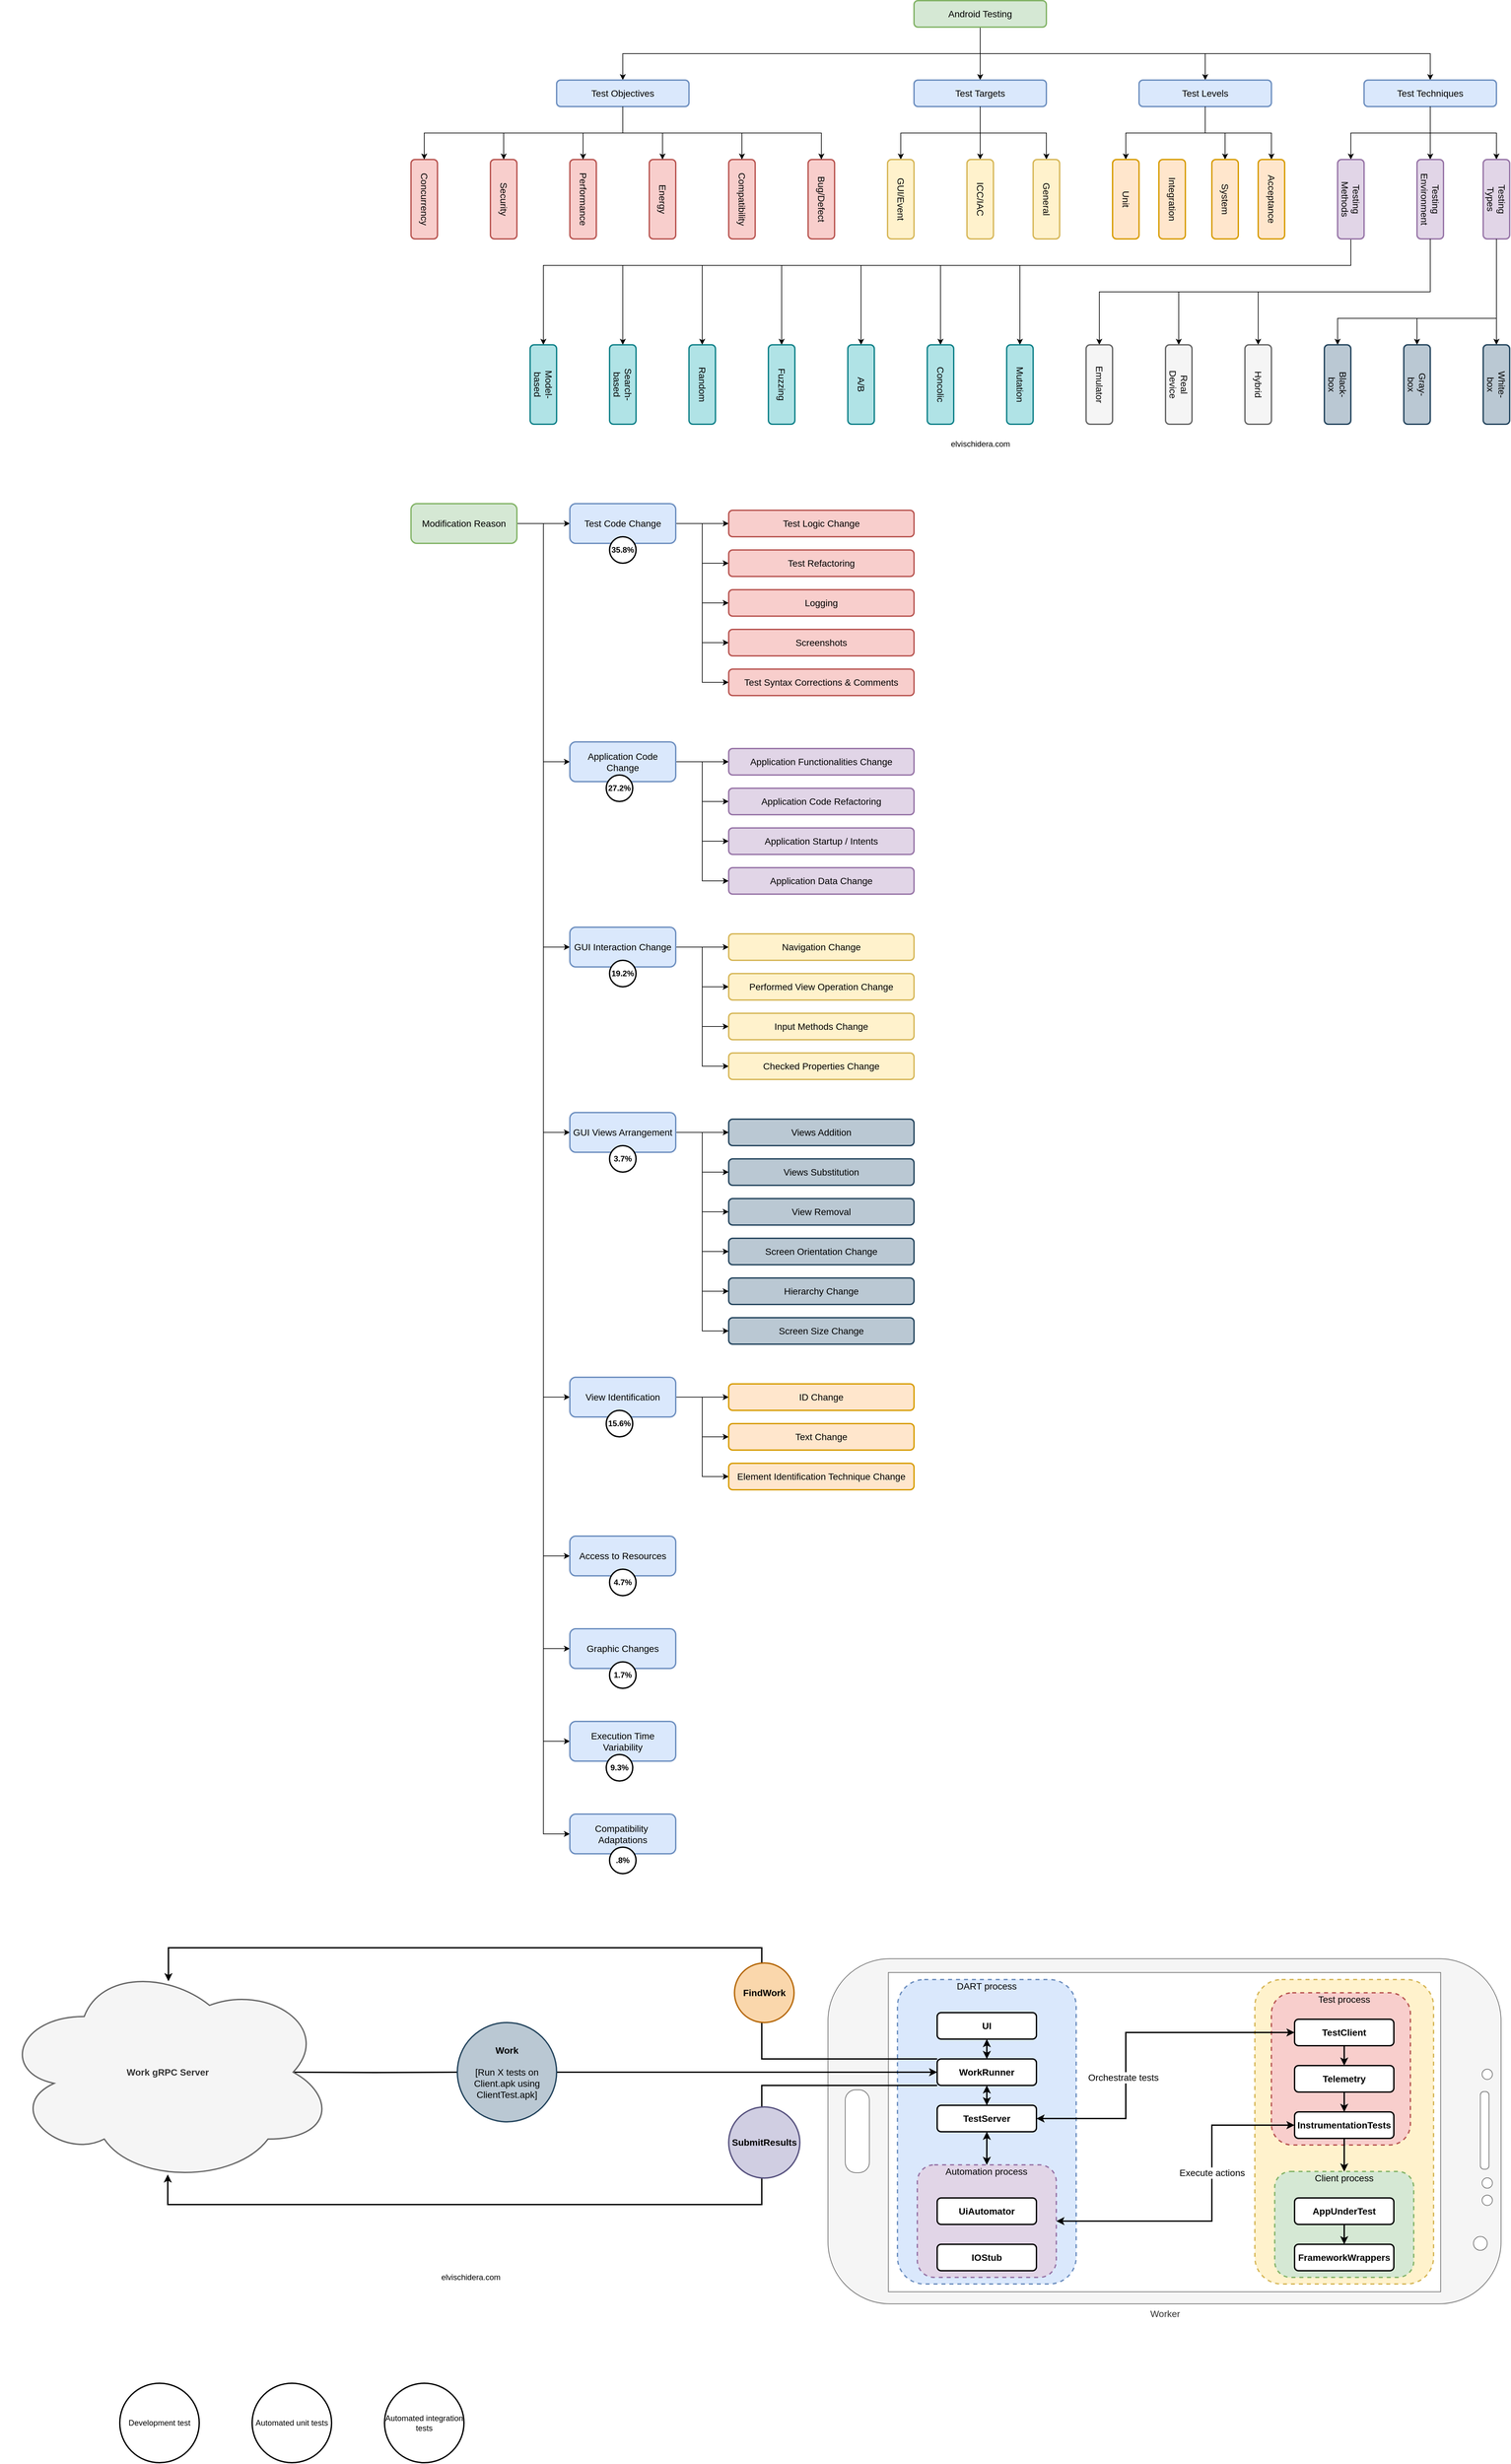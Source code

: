 <mxfile version="13.7.9" type="device"><diagram id="ydLYEswcu6j2rQnoD7wv" name="Page-1"><mxGraphModel dx="2998" dy="945" grid="1" gridSize="10" guides="1" tooltips="1" connect="1" arrows="1" fold="1" page="1" pageScale="1" pageWidth="850" pageHeight="1100" math="0" shadow="0"><root><mxCell id="0"/><mxCell id="1" parent="0"/><mxCell id="5ZKe2E34mqn8NjIjvcF7-263" value="" style="rounded=1;whiteSpace=wrap;html=1;strokeWidth=2;dashed=1;align=center;fillColor=#fff2cc;strokeColor=#d6b656;" vertex="1" parent="1"><mxGeometry x="435" y="3030" width="270" height="460" as="geometry"/></mxCell><mxCell id="5ZKe2E34mqn8NjIjvcF7-106" style="edgeStyle=orthogonalEdgeStyle;rounded=0;orthogonalLoop=1;jettySize=auto;html=1;entryX=0.5;entryY=0;entryDx=0;entryDy=0;" edge="1" parent="1" source="5ZKe2E34mqn8NjIjvcF7-1" target="5ZKe2E34mqn8NjIjvcF7-51"><mxGeometry relative="1" as="geometry"/></mxCell><mxCell id="5ZKe2E34mqn8NjIjvcF7-107" style="edgeStyle=orthogonalEdgeStyle;rounded=0;orthogonalLoop=1;jettySize=auto;html=1;entryX=0.5;entryY=0;entryDx=0;entryDy=0;" edge="1" parent="1" source="5ZKe2E34mqn8NjIjvcF7-1" target="5ZKe2E34mqn8NjIjvcF7-7"><mxGeometry relative="1" as="geometry"><Array as="points"><mxPoint x="20" y="120"/><mxPoint x="-520" y="120"/></Array></mxGeometry></mxCell><mxCell id="5ZKe2E34mqn8NjIjvcF7-108" style="edgeStyle=orthogonalEdgeStyle;rounded=0;orthogonalLoop=1;jettySize=auto;html=1;entryX=0.5;entryY=0;entryDx=0;entryDy=0;" edge="1" parent="1" source="5ZKe2E34mqn8NjIjvcF7-1" target="5ZKe2E34mqn8NjIjvcF7-78"><mxGeometry relative="1" as="geometry"><Array as="points"><mxPoint x="20" y="120"/><mxPoint x="360" y="120"/></Array></mxGeometry></mxCell><mxCell id="5ZKe2E34mqn8NjIjvcF7-109" style="edgeStyle=orthogonalEdgeStyle;rounded=0;orthogonalLoop=1;jettySize=auto;html=1;" edge="1" parent="1" source="5ZKe2E34mqn8NjIjvcF7-1" target="5ZKe2E34mqn8NjIjvcF7-92"><mxGeometry relative="1" as="geometry"><Array as="points"><mxPoint x="20" y="120"/><mxPoint x="700" y="120"/></Array></mxGeometry></mxCell><mxCell id="5ZKe2E34mqn8NjIjvcF7-1" value="&lt;font style=&quot;font-size: 14px&quot;&gt;Android Testing&lt;/font&gt;" style="rounded=1;whiteSpace=wrap;html=1;fillColor=#d5e8d4;strokeColor=#82b366;strokeWidth=2;" vertex="1" parent="1"><mxGeometry x="-80" y="40" width="200" height="40" as="geometry"/></mxCell><mxCell id="5ZKe2E34mqn8NjIjvcF7-92" value="&lt;font style=&quot;font-size: 14px&quot;&gt;Test Techniques&lt;/font&gt;" style="rounded=1;whiteSpace=wrap;html=1;fillColor=#dae8fc;strokeColor=#6c8ebf;strokeWidth=2;" vertex="1" parent="1"><mxGeometry x="600" y="160" width="200" height="40" as="geometry"/></mxCell><mxCell id="5ZKe2E34mqn8NjIjvcF7-93" style="edgeStyle=orthogonalEdgeStyle;rounded=0;orthogonalLoop=1;jettySize=auto;html=1;entryX=0.5;entryY=0;entryDx=0;entryDy=0;" edge="1" parent="1" source="5ZKe2E34mqn8NjIjvcF7-92" target="5ZKe2E34mqn8NjIjvcF7-97"><mxGeometry x="560" y="160" as="geometry"/></mxCell><mxCell id="5ZKe2E34mqn8NjIjvcF7-94" style="edgeStyle=orthogonalEdgeStyle;rounded=0;orthogonalLoop=1;jettySize=auto;html=1;" edge="1" parent="1" source="5ZKe2E34mqn8NjIjvcF7-92" target="5ZKe2E34mqn8NjIjvcF7-100"><mxGeometry x="560" y="160" as="geometry"/></mxCell><mxCell id="5ZKe2E34mqn8NjIjvcF7-95" style="edgeStyle=orthogonalEdgeStyle;rounded=0;orthogonalLoop=1;jettySize=auto;html=1;" edge="1" parent="1" source="5ZKe2E34mqn8NjIjvcF7-92" target="5ZKe2E34mqn8NjIjvcF7-103"><mxGeometry x="560" y="160" as="geometry"><Array as="points"><mxPoint x="700" y="240"/><mxPoint x="800" y="240"/></Array></mxGeometry></mxCell><mxCell id="5ZKe2E34mqn8NjIjvcF7-78" value="&lt;font style=&quot;font-size: 14px&quot;&gt;Test Levels&lt;/font&gt;" style="rounded=1;whiteSpace=wrap;html=1;fillColor=#dae8fc;strokeColor=#6c8ebf;strokeWidth=2;" vertex="1" parent="1"><mxGeometry x="260" y="160" width="200" height="40" as="geometry"/></mxCell><mxCell id="5ZKe2E34mqn8NjIjvcF7-79" style="edgeStyle=orthogonalEdgeStyle;rounded=0;orthogonalLoop=1;jettySize=auto;html=1;entryX=0.5;entryY=0;entryDx=0;entryDy=0;" edge="1" parent="1" source="5ZKe2E34mqn8NjIjvcF7-78" target="5ZKe2E34mqn8NjIjvcF7-83"><mxGeometry x="220" y="160" as="geometry"/></mxCell><mxCell id="5ZKe2E34mqn8NjIjvcF7-80" style="edgeStyle=orthogonalEdgeStyle;rounded=0;orthogonalLoop=1;jettySize=auto;html=1;" edge="1" parent="1" source="5ZKe2E34mqn8NjIjvcF7-78" target="5ZKe2E34mqn8NjIjvcF7-86"><mxGeometry x="220" y="160" as="geometry"/></mxCell><mxCell id="5ZKe2E34mqn8NjIjvcF7-81" style="edgeStyle=orthogonalEdgeStyle;rounded=0;orthogonalLoop=1;jettySize=auto;html=1;" edge="1" parent="1" source="5ZKe2E34mqn8NjIjvcF7-78" target="5ZKe2E34mqn8NjIjvcF7-89"><mxGeometry x="220" y="160" as="geometry"><Array as="points"><mxPoint x="360" y="240"/><mxPoint x="460" y="240"/></Array></mxGeometry></mxCell><mxCell id="5ZKe2E34mqn8NjIjvcF7-51" value="&lt;font style=&quot;font-size: 14px&quot;&gt;Test Targets&lt;/font&gt;" style="rounded=1;whiteSpace=wrap;html=1;fillColor=#dae8fc;strokeColor=#6c8ebf;strokeWidth=2;" vertex="1" parent="1"><mxGeometry x="-80" y="160" width="200" height="40" as="geometry"/></mxCell><mxCell id="5ZKe2E34mqn8NjIjvcF7-63" style="edgeStyle=orthogonalEdgeStyle;rounded=0;orthogonalLoop=1;jettySize=auto;html=1;entryX=0.5;entryY=0;entryDx=0;entryDy=0;" edge="1" parent="1" source="5ZKe2E34mqn8NjIjvcF7-51" target="5ZKe2E34mqn8NjIjvcF7-61"><mxGeometry x="-120" y="160" as="geometry"/></mxCell><mxCell id="5ZKe2E34mqn8NjIjvcF7-67" style="edgeStyle=orthogonalEdgeStyle;rounded=0;orthogonalLoop=1;jettySize=auto;html=1;" edge="1" parent="1" source="5ZKe2E34mqn8NjIjvcF7-51" target="5ZKe2E34mqn8NjIjvcF7-65"><mxGeometry x="-120" y="160" as="geometry"/></mxCell><mxCell id="5ZKe2E34mqn8NjIjvcF7-71" style="edgeStyle=orthogonalEdgeStyle;rounded=0;orthogonalLoop=1;jettySize=auto;html=1;" edge="1" parent="1" source="5ZKe2E34mqn8NjIjvcF7-51" target="5ZKe2E34mqn8NjIjvcF7-69"><mxGeometry x="-120" y="160" as="geometry"><Array as="points"><mxPoint x="20" y="240"/><mxPoint x="120" y="240"/></Array></mxGeometry></mxCell><mxCell id="5ZKe2E34mqn8NjIjvcF7-7" value="&lt;font style=&quot;font-size: 14px&quot;&gt;Test Objectives&lt;/font&gt;" style="rounded=1;whiteSpace=wrap;html=1;fillColor=#dae8fc;strokeColor=#6c8ebf;strokeWidth=2;" vertex="1" parent="1"><mxGeometry x="-620" y="160" width="200" height="40" as="geometry"/></mxCell><mxCell id="5ZKe2E34mqn8NjIjvcF7-26" value="" style="group" vertex="1" connectable="0" parent="1"><mxGeometry x="-840" y="280" width="40" height="120" as="geometry"/></mxCell><mxCell id="5ZKe2E34mqn8NjIjvcF7-9" value="" style="rounded=1;whiteSpace=wrap;html=1;fillColor=#f8cecc;strokeColor=#b85450;strokeWidth=2;" vertex="1" parent="5ZKe2E34mqn8NjIjvcF7-26"><mxGeometry width="40" height="120" as="geometry"/></mxCell><mxCell id="5ZKe2E34mqn8NjIjvcF7-10" value="&lt;font style=&quot;font-size: 14px&quot;&gt;Concurrency&lt;/font&gt;" style="text;html=1;strokeColor=none;fillColor=none;align=center;verticalAlign=middle;whiteSpace=wrap;rounded=0;rotation=90;" vertex="1" parent="5ZKe2E34mqn8NjIjvcF7-26"><mxGeometry y="50" width="40" height="20" as="geometry"/></mxCell><mxCell id="5ZKe2E34mqn8NjIjvcF7-43" style="edgeStyle=orthogonalEdgeStyle;rounded=0;orthogonalLoop=1;jettySize=auto;html=1;" edge="1" parent="1" source="5ZKe2E34mqn8NjIjvcF7-7" target="5ZKe2E34mqn8NjIjvcF7-9"><mxGeometry x="-840" y="160" as="geometry"><Array as="points"><mxPoint x="-520" y="240"/><mxPoint x="-820" y="240"/></Array></mxGeometry></mxCell><mxCell id="5ZKe2E34mqn8NjIjvcF7-27" value="" style="group" vertex="1" connectable="0" parent="1"><mxGeometry x="-720" y="280" width="40" height="120" as="geometry"/></mxCell><mxCell id="5ZKe2E34mqn8NjIjvcF7-28" value="" style="rounded=1;whiteSpace=wrap;html=1;fillColor=#f8cecc;strokeColor=#b85450;strokeWidth=2;" vertex="1" parent="5ZKe2E34mqn8NjIjvcF7-27"><mxGeometry width="40" height="120" as="geometry"/></mxCell><mxCell id="5ZKe2E34mqn8NjIjvcF7-29" value="&lt;font style=&quot;font-size: 14px&quot;&gt;Security&lt;br&gt;&lt;/font&gt;" style="text;html=1;strokeColor=none;fillColor=none;align=center;verticalAlign=middle;whiteSpace=wrap;rounded=0;rotation=90;" vertex="1" parent="5ZKe2E34mqn8NjIjvcF7-27"><mxGeometry y="50" width="40" height="20" as="geometry"/></mxCell><mxCell id="5ZKe2E34mqn8NjIjvcF7-44" style="edgeStyle=orthogonalEdgeStyle;rounded=0;orthogonalLoop=1;jettySize=auto;html=1;" edge="1" parent="1" source="5ZKe2E34mqn8NjIjvcF7-7" target="5ZKe2E34mqn8NjIjvcF7-28"><mxGeometry x="-840" y="160" as="geometry"><Array as="points"><mxPoint x="-520" y="240"/><mxPoint x="-700" y="240"/></Array></mxGeometry></mxCell><mxCell id="5ZKe2E34mqn8NjIjvcF7-30" value="" style="group" vertex="1" connectable="0" parent="1"><mxGeometry x="-600" y="280" width="40" height="120" as="geometry"/></mxCell><mxCell id="5ZKe2E34mqn8NjIjvcF7-31" value="" style="rounded=1;whiteSpace=wrap;html=1;fillColor=#f8cecc;strokeColor=#b85450;strokeWidth=2;" vertex="1" parent="5ZKe2E34mqn8NjIjvcF7-30"><mxGeometry width="40" height="120" as="geometry"/></mxCell><mxCell id="5ZKe2E34mqn8NjIjvcF7-32" value="&lt;font style=&quot;font-size: 14px&quot;&gt;Performance&lt;br&gt;&lt;/font&gt;" style="text;html=1;strokeColor=none;fillColor=none;align=center;verticalAlign=middle;whiteSpace=wrap;rounded=0;rotation=90;" vertex="1" parent="5ZKe2E34mqn8NjIjvcF7-30"><mxGeometry y="50" width="40" height="20" as="geometry"/></mxCell><mxCell id="5ZKe2E34mqn8NjIjvcF7-45" style="edgeStyle=orthogonalEdgeStyle;rounded=0;orthogonalLoop=1;jettySize=auto;html=1;entryX=0.5;entryY=0;entryDx=0;entryDy=0;" edge="1" parent="1" source="5ZKe2E34mqn8NjIjvcF7-7" target="5ZKe2E34mqn8NjIjvcF7-31"><mxGeometry x="-840" y="160" as="geometry"/></mxCell><mxCell id="5ZKe2E34mqn8NjIjvcF7-33" value="" style="group" vertex="1" connectable="0" parent="1"><mxGeometry x="-480" y="280" width="40" height="120" as="geometry"/></mxCell><mxCell id="5ZKe2E34mqn8NjIjvcF7-34" value="" style="rounded=1;whiteSpace=wrap;html=1;fillColor=#f8cecc;strokeColor=#b85450;strokeWidth=2;" vertex="1" parent="5ZKe2E34mqn8NjIjvcF7-33"><mxGeometry width="40" height="120" as="geometry"/></mxCell><mxCell id="5ZKe2E34mqn8NjIjvcF7-35" value="&lt;font style=&quot;font-size: 14px&quot;&gt;Energy&lt;br&gt;&lt;/font&gt;" style="text;html=1;strokeColor=none;fillColor=none;align=center;verticalAlign=middle;whiteSpace=wrap;rounded=0;rotation=90;" vertex="1" parent="5ZKe2E34mqn8NjIjvcF7-33"><mxGeometry y="50" width="40" height="20" as="geometry"/></mxCell><mxCell id="5ZKe2E34mqn8NjIjvcF7-46" style="edgeStyle=orthogonalEdgeStyle;rounded=0;orthogonalLoop=1;jettySize=auto;html=1;" edge="1" parent="1" source="5ZKe2E34mqn8NjIjvcF7-7" target="5ZKe2E34mqn8NjIjvcF7-34"><mxGeometry x="-840" y="160" as="geometry"/></mxCell><mxCell id="5ZKe2E34mqn8NjIjvcF7-36" value="" style="group" vertex="1" connectable="0" parent="1"><mxGeometry x="-360" y="280" width="40" height="120" as="geometry"/></mxCell><mxCell id="5ZKe2E34mqn8NjIjvcF7-37" value="" style="rounded=1;whiteSpace=wrap;html=1;fillColor=#f8cecc;strokeColor=#b85450;strokeWidth=2;" vertex="1" parent="5ZKe2E34mqn8NjIjvcF7-36"><mxGeometry width="40" height="120" as="geometry"/></mxCell><mxCell id="5ZKe2E34mqn8NjIjvcF7-38" value="&lt;font style=&quot;font-size: 14px&quot;&gt;Compatibility&lt;br&gt;&lt;/font&gt;" style="text;html=1;strokeColor=none;fillColor=none;align=center;verticalAlign=middle;whiteSpace=wrap;rounded=0;rotation=90;" vertex="1" parent="5ZKe2E34mqn8NjIjvcF7-36"><mxGeometry y="50" width="40" height="20" as="geometry"/></mxCell><mxCell id="5ZKe2E34mqn8NjIjvcF7-47" style="edgeStyle=orthogonalEdgeStyle;rounded=0;orthogonalLoop=1;jettySize=auto;html=1;" edge="1" parent="1" source="5ZKe2E34mqn8NjIjvcF7-7" target="5ZKe2E34mqn8NjIjvcF7-37"><mxGeometry x="-840" y="160" as="geometry"><Array as="points"><mxPoint x="-520" y="240"/><mxPoint x="-340" y="240"/></Array></mxGeometry></mxCell><mxCell id="5ZKe2E34mqn8NjIjvcF7-40" value="" style="group" vertex="1" connectable="0" parent="1"><mxGeometry x="-240" y="280" width="40" height="120" as="geometry"/></mxCell><mxCell id="5ZKe2E34mqn8NjIjvcF7-41" value="" style="rounded=1;whiteSpace=wrap;html=1;fillColor=#f8cecc;strokeColor=#b85450;strokeWidth=2;" vertex="1" parent="5ZKe2E34mqn8NjIjvcF7-40"><mxGeometry width="40" height="120" as="geometry"/></mxCell><mxCell id="5ZKe2E34mqn8NjIjvcF7-42" value="&lt;font style=&quot;font-size: 14px&quot;&gt;Bug/Defect&lt;br&gt;&lt;/font&gt;" style="text;html=1;strokeColor=none;fillColor=none;align=center;verticalAlign=middle;whiteSpace=wrap;rounded=0;rotation=90;" vertex="1" parent="5ZKe2E34mqn8NjIjvcF7-40"><mxGeometry y="50" width="40" height="20" as="geometry"/></mxCell><mxCell id="5ZKe2E34mqn8NjIjvcF7-48" style="edgeStyle=orthogonalEdgeStyle;rounded=0;orthogonalLoop=1;jettySize=auto;html=1;entryX=0.5;entryY=0;entryDx=0;entryDy=0;" edge="1" parent="1" source="5ZKe2E34mqn8NjIjvcF7-7" target="5ZKe2E34mqn8NjIjvcF7-41"><mxGeometry x="-840" y="160" as="geometry"><Array as="points"><mxPoint x="-520" y="240"/><mxPoint x="-220" y="240"/></Array></mxGeometry></mxCell><mxCell id="5ZKe2E34mqn8NjIjvcF7-150" style="edgeStyle=orthogonalEdgeStyle;rounded=0;orthogonalLoop=1;jettySize=auto;html=1;entryX=0.5;entryY=0;entryDx=0;entryDy=0;" edge="1" parent="1" source="5ZKe2E34mqn8NjIjvcF7-97" target="5ZKe2E34mqn8NjIjvcF7-130"><mxGeometry relative="1" as="geometry"><Array as="points"><mxPoint x="580" y="440"/><mxPoint x="80" y="440"/></Array></mxGeometry></mxCell><mxCell id="5ZKe2E34mqn8NjIjvcF7-151" style="edgeStyle=orthogonalEdgeStyle;rounded=0;orthogonalLoop=1;jettySize=auto;html=1;" edge="1" parent="1" source="5ZKe2E34mqn8NjIjvcF7-97" target="5ZKe2E34mqn8NjIjvcF7-128"><mxGeometry relative="1" as="geometry"><Array as="points"><mxPoint x="580" y="440"/><mxPoint x="-40" y="440"/></Array></mxGeometry></mxCell><mxCell id="5ZKe2E34mqn8NjIjvcF7-152" style="edgeStyle=orthogonalEdgeStyle;rounded=0;orthogonalLoop=1;jettySize=auto;html=1;entryX=0.5;entryY=0;entryDx=0;entryDy=0;" edge="1" parent="1" source="5ZKe2E34mqn8NjIjvcF7-97" target="5ZKe2E34mqn8NjIjvcF7-118"><mxGeometry relative="1" as="geometry"><Array as="points"><mxPoint x="580" y="440"/><mxPoint x="-160" y="440"/></Array></mxGeometry></mxCell><mxCell id="5ZKe2E34mqn8NjIjvcF7-153" style="edgeStyle=orthogonalEdgeStyle;rounded=0;orthogonalLoop=1;jettySize=auto;html=1;entryX=0.5;entryY=0;entryDx=0;entryDy=0;" edge="1" parent="1" source="5ZKe2E34mqn8NjIjvcF7-97" target="5ZKe2E34mqn8NjIjvcF7-116"><mxGeometry relative="1" as="geometry"><Array as="points"><mxPoint x="580" y="440"/><mxPoint x="-280" y="440"/></Array></mxGeometry></mxCell><mxCell id="5ZKe2E34mqn8NjIjvcF7-154" style="edgeStyle=orthogonalEdgeStyle;rounded=0;orthogonalLoop=1;jettySize=auto;html=1;" edge="1" parent="1" source="5ZKe2E34mqn8NjIjvcF7-97" target="5ZKe2E34mqn8NjIjvcF7-114"><mxGeometry relative="1" as="geometry"><Array as="points"><mxPoint x="580" y="440"/><mxPoint x="-400" y="440"/></Array></mxGeometry></mxCell><mxCell id="5ZKe2E34mqn8NjIjvcF7-155" style="edgeStyle=orthogonalEdgeStyle;rounded=0;orthogonalLoop=1;jettySize=auto;html=1;" edge="1" parent="1" source="5ZKe2E34mqn8NjIjvcF7-97" target="5ZKe2E34mqn8NjIjvcF7-112"><mxGeometry relative="1" as="geometry"><Array as="points"><mxPoint x="580" y="440"/><mxPoint x="-520" y="440"/></Array></mxGeometry></mxCell><mxCell id="5ZKe2E34mqn8NjIjvcF7-156" style="edgeStyle=orthogonalEdgeStyle;rounded=0;orthogonalLoop=1;jettySize=auto;html=1;" edge="1" parent="1" source="5ZKe2E34mqn8NjIjvcF7-97" target="5ZKe2E34mqn8NjIjvcF7-110"><mxGeometry relative="1" as="geometry"><Array as="points"><mxPoint x="580" y="440"/><mxPoint x="-640" y="440"/></Array></mxGeometry></mxCell><mxCell id="5ZKe2E34mqn8NjIjvcF7-97" value="" style="rounded=1;whiteSpace=wrap;html=1;fillColor=#e1d5e7;strokeColor=#9673a6;strokeWidth=2;" vertex="1" parent="1"><mxGeometry x="560" y="280" width="40" height="120" as="geometry"/></mxCell><mxCell id="5ZKe2E34mqn8NjIjvcF7-98" value="&lt;font style=&quot;font-size: 14px&quot;&gt;Testing Methods&lt;br&gt;&lt;/font&gt;" style="text;html=1;strokeColor=none;fillColor=none;align=center;verticalAlign=middle;whiteSpace=wrap;rounded=0;rotation=90;" vertex="1" parent="1"><mxGeometry x="560" y="330" width="40" height="20" as="geometry"/></mxCell><mxCell id="5ZKe2E34mqn8NjIjvcF7-147" style="edgeStyle=orthogonalEdgeStyle;rounded=0;orthogonalLoop=1;jettySize=auto;html=1;entryX=0.5;entryY=0;entryDx=0;entryDy=0;" edge="1" parent="1" source="5ZKe2E34mqn8NjIjvcF7-100" target="5ZKe2E34mqn8NjIjvcF7-136"><mxGeometry relative="1" as="geometry"><Array as="points"><mxPoint x="700" y="480"/><mxPoint x="440" y="480"/></Array></mxGeometry></mxCell><mxCell id="5ZKe2E34mqn8NjIjvcF7-100" value="" style="rounded=1;whiteSpace=wrap;html=1;fillColor=#e1d5e7;strokeColor=#9673a6;strokeWidth=2;" vertex="1" parent="1"><mxGeometry x="680" y="280" width="40" height="120" as="geometry"/></mxCell><mxCell id="5ZKe2E34mqn8NjIjvcF7-148" style="edgeStyle=orthogonalEdgeStyle;rounded=0;orthogonalLoop=1;jettySize=auto;html=1;" edge="1" parent="1" target="5ZKe2E34mqn8NjIjvcF7-134"><mxGeometry relative="1" as="geometry"><mxPoint x="700" y="400" as="sourcePoint"/><Array as="points"><mxPoint x="700" y="480"/><mxPoint x="320" y="480"/></Array></mxGeometry></mxCell><mxCell id="5ZKe2E34mqn8NjIjvcF7-149" style="edgeStyle=orthogonalEdgeStyle;rounded=0;orthogonalLoop=1;jettySize=auto;html=1;entryX=0.5;entryY=0;entryDx=0;entryDy=0;" edge="1" parent="1" target="5ZKe2E34mqn8NjIjvcF7-132"><mxGeometry relative="1" as="geometry"><mxPoint x="700" y="400" as="sourcePoint"/><Array as="points"><mxPoint x="700" y="480"/><mxPoint x="200" y="480"/></Array></mxGeometry></mxCell><mxCell id="5ZKe2E34mqn8NjIjvcF7-101" value="&lt;font style=&quot;font-size: 14px&quot;&gt;Testing Environment&lt;br&gt;&lt;/font&gt;" style="text;html=1;strokeColor=none;fillColor=none;align=center;verticalAlign=middle;whiteSpace=wrap;rounded=0;rotation=90;" vertex="1" parent="1"><mxGeometry x="680" y="330" width="40" height="20" as="geometry"/></mxCell><mxCell id="5ZKe2E34mqn8NjIjvcF7-144" style="edgeStyle=orthogonalEdgeStyle;rounded=0;orthogonalLoop=1;jettySize=auto;html=1;entryX=0.5;entryY=0;entryDx=0;entryDy=0;" edge="1" parent="1" source="5ZKe2E34mqn8NjIjvcF7-103" target="5ZKe2E34mqn8NjIjvcF7-142"><mxGeometry relative="1" as="geometry"/></mxCell><mxCell id="5ZKe2E34mqn8NjIjvcF7-145" style="edgeStyle=orthogonalEdgeStyle;rounded=0;orthogonalLoop=1;jettySize=auto;html=1;entryX=0.5;entryY=0;entryDx=0;entryDy=0;" edge="1" parent="1" source="5ZKe2E34mqn8NjIjvcF7-103" target="5ZKe2E34mqn8NjIjvcF7-140"><mxGeometry relative="1" as="geometry"><Array as="points"><mxPoint x="800" y="520"/><mxPoint x="680" y="520"/></Array></mxGeometry></mxCell><mxCell id="5ZKe2E34mqn8NjIjvcF7-103" value="" style="rounded=1;whiteSpace=wrap;html=1;fillColor=#e1d5e7;strokeColor=#9673a6;strokeWidth=2;" vertex="1" parent="1"><mxGeometry x="780" y="280" width="40" height="120" as="geometry"/></mxCell><mxCell id="5ZKe2E34mqn8NjIjvcF7-146" style="edgeStyle=orthogonalEdgeStyle;rounded=0;orthogonalLoop=1;jettySize=auto;html=1;entryX=0.5;entryY=0;entryDx=0;entryDy=0;" edge="1" parent="1" target="5ZKe2E34mqn8NjIjvcF7-138"><mxGeometry relative="1" as="geometry"><mxPoint x="800" y="400" as="sourcePoint"/><Array as="points"><mxPoint x="800" y="520"/><mxPoint x="560" y="520"/></Array></mxGeometry></mxCell><mxCell id="5ZKe2E34mqn8NjIjvcF7-104" value="&lt;font style=&quot;font-size: 14px&quot;&gt;Testing Types&lt;br&gt;&lt;/font&gt;" style="text;html=1;strokeColor=none;fillColor=none;align=center;verticalAlign=middle;whiteSpace=wrap;rounded=0;rotation=90;" vertex="1" parent="1"><mxGeometry x="780" y="330" width="40" height="20" as="geometry"/></mxCell><mxCell id="5ZKe2E34mqn8NjIjvcF7-83" value="" style="rounded=1;whiteSpace=wrap;html=1;fillColor=#ffe6cc;strokeColor=#d79b00;strokeWidth=2;" vertex="1" parent="1"><mxGeometry x="220" y="280" width="40" height="120" as="geometry"/></mxCell><mxCell id="5ZKe2E34mqn8NjIjvcF7-84" value="&lt;font style=&quot;font-size: 14px&quot;&gt;Unit&lt;br&gt;&lt;/font&gt;" style="text;html=1;strokeColor=none;fillColor=none;align=center;verticalAlign=middle;whiteSpace=wrap;rounded=0;rotation=90;" vertex="1" parent="1"><mxGeometry x="220" y="330" width="40" height="20" as="geometry"/></mxCell><mxCell id="5ZKe2E34mqn8NjIjvcF7-86" value="" style="rounded=1;whiteSpace=wrap;html=1;fillColor=#ffe6cc;strokeColor=#d79b00;strokeWidth=2;" vertex="1" parent="1"><mxGeometry x="370" y="280" width="40" height="120" as="geometry"/></mxCell><mxCell id="5ZKe2E34mqn8NjIjvcF7-87" value="&lt;font style=&quot;font-size: 14px&quot;&gt;System&lt;br&gt;&lt;/font&gt;" style="text;html=1;strokeColor=none;fillColor=none;align=center;verticalAlign=middle;whiteSpace=wrap;rounded=0;rotation=90;" vertex="1" parent="1"><mxGeometry x="370" y="330" width="40" height="20" as="geometry"/></mxCell><mxCell id="5ZKe2E34mqn8NjIjvcF7-89" value="" style="rounded=1;whiteSpace=wrap;html=1;fillColor=#ffe6cc;strokeColor=#d79b00;strokeWidth=2;" vertex="1" parent="1"><mxGeometry x="440" y="280" width="40" height="120" as="geometry"/></mxCell><mxCell id="5ZKe2E34mqn8NjIjvcF7-90" value="&lt;font style=&quot;font-size: 14px&quot;&gt;Acceptance&lt;br&gt;&lt;/font&gt;" style="text;html=1;strokeColor=none;fillColor=none;align=center;verticalAlign=middle;whiteSpace=wrap;rounded=0;rotation=90;" vertex="1" parent="1"><mxGeometry x="440" y="330" width="40" height="20" as="geometry"/></mxCell><mxCell id="5ZKe2E34mqn8NjIjvcF7-65" value="" style="rounded=1;whiteSpace=wrap;html=1;fillColor=#fff2cc;strokeColor=#d6b656;strokeWidth=2;" vertex="1" parent="1"><mxGeometry y="280" width="40" height="120" as="geometry"/></mxCell><mxCell id="5ZKe2E34mqn8NjIjvcF7-66" value="&lt;font style=&quot;font-size: 14px&quot;&gt;ICC/IAC&lt;br&gt;&lt;/font&gt;" style="text;html=1;strokeColor=none;fillColor=none;align=center;verticalAlign=middle;whiteSpace=wrap;rounded=0;rotation=90;" vertex="1" parent="1"><mxGeometry y="330" width="40" height="20" as="geometry"/></mxCell><mxCell id="5ZKe2E34mqn8NjIjvcF7-69" value="" style="rounded=1;whiteSpace=wrap;html=1;fillColor=#fff2cc;strokeColor=#d6b656;strokeWidth=2;" vertex="1" parent="1"><mxGeometry x="100" y="280" width="40" height="120" as="geometry"/></mxCell><mxCell id="5ZKe2E34mqn8NjIjvcF7-70" value="&lt;font style=&quot;font-size: 14px&quot;&gt;General&lt;br&gt;&lt;/font&gt;" style="text;html=1;strokeColor=none;fillColor=none;align=center;verticalAlign=middle;whiteSpace=wrap;rounded=0;rotation=90;" vertex="1" parent="1"><mxGeometry x="100" y="330" width="40" height="20" as="geometry"/></mxCell><mxCell id="5ZKe2E34mqn8NjIjvcF7-61" value="" style="rounded=1;whiteSpace=wrap;html=1;fillColor=#fff2cc;strokeColor=#d6b656;strokeWidth=2;" vertex="1" parent="1"><mxGeometry x="-120" y="280" width="40" height="120" as="geometry"/></mxCell><mxCell id="5ZKe2E34mqn8NjIjvcF7-62" value="&lt;font style=&quot;font-size: 14px&quot;&gt;GUI/Event&lt;br&gt;&lt;/font&gt;" style="text;html=1;strokeColor=none;fillColor=none;align=center;verticalAlign=middle;whiteSpace=wrap;rounded=0;rotation=90;" vertex="1" parent="1"><mxGeometry x="-120" y="330" width="40" height="20" as="geometry"/></mxCell><mxCell id="5ZKe2E34mqn8NjIjvcF7-110" value="" style="rounded=1;whiteSpace=wrap;html=1;fillColor=#b0e3e6;strokeColor=#0e8088;strokeWidth=2;" vertex="1" parent="1"><mxGeometry x="-660" y="560" width="40" height="120" as="geometry"/></mxCell><mxCell id="5ZKe2E34mqn8NjIjvcF7-111" value="&lt;font style=&quot;font-size: 14px&quot;&gt;Model-based&lt;br&gt;&lt;/font&gt;" style="text;html=1;strokeColor=none;fillColor=none;align=center;verticalAlign=middle;whiteSpace=wrap;rounded=0;rotation=90;" vertex="1" parent="1"><mxGeometry x="-660" y="610" width="40" height="20" as="geometry"/></mxCell><mxCell id="5ZKe2E34mqn8NjIjvcF7-112" value="" style="rounded=1;whiteSpace=wrap;html=1;fillColor=#b0e3e6;strokeColor=#0e8088;strokeWidth=2;" vertex="1" parent="1"><mxGeometry x="-540" y="560" width="40" height="120" as="geometry"/></mxCell><mxCell id="5ZKe2E34mqn8NjIjvcF7-113" value="&lt;font style=&quot;font-size: 14px&quot;&gt;Search-based&lt;br&gt;&lt;/font&gt;" style="text;html=1;strokeColor=none;fillColor=none;align=center;verticalAlign=middle;whiteSpace=wrap;rounded=0;rotation=90;" vertex="1" parent="1"><mxGeometry x="-540" y="610" width="40" height="20" as="geometry"/></mxCell><mxCell id="5ZKe2E34mqn8NjIjvcF7-114" value="" style="rounded=1;whiteSpace=wrap;html=1;fillColor=#b0e3e6;strokeColor=#0e8088;strokeWidth=2;" vertex="1" parent="1"><mxGeometry x="-420" y="560" width="40" height="120" as="geometry"/></mxCell><mxCell id="5ZKe2E34mqn8NjIjvcF7-115" value="&lt;font style=&quot;font-size: 14px&quot;&gt;Random&lt;br&gt;&lt;/font&gt;" style="text;html=1;strokeColor=none;fillColor=none;align=center;verticalAlign=middle;whiteSpace=wrap;rounded=0;rotation=90;" vertex="1" parent="1"><mxGeometry x="-420" y="610" width="40" height="20" as="geometry"/></mxCell><mxCell id="5ZKe2E34mqn8NjIjvcF7-116" value="" style="rounded=1;whiteSpace=wrap;html=1;fillColor=#b0e3e6;strokeColor=#0e8088;strokeWidth=2;" vertex="1" parent="1"><mxGeometry x="-300" y="560" width="40" height="120" as="geometry"/></mxCell><mxCell id="5ZKe2E34mqn8NjIjvcF7-117" value="&lt;font style=&quot;font-size: 14px&quot;&gt;Fuzzing&lt;br&gt;&lt;/font&gt;" style="text;html=1;strokeColor=none;fillColor=none;align=center;verticalAlign=middle;whiteSpace=wrap;rounded=0;rotation=90;" vertex="1" parent="1"><mxGeometry x="-300" y="610" width="40" height="20" as="geometry"/></mxCell><mxCell id="5ZKe2E34mqn8NjIjvcF7-118" value="" style="rounded=1;whiteSpace=wrap;html=1;fillColor=#b0e3e6;strokeColor=#0e8088;strokeWidth=2;" vertex="1" parent="1"><mxGeometry x="-180" y="560" width="40" height="120" as="geometry"/></mxCell><mxCell id="5ZKe2E34mqn8NjIjvcF7-119" value="&lt;font style=&quot;font-size: 14px&quot;&gt;A/B&lt;br&gt;&lt;/font&gt;" style="text;html=1;strokeColor=none;fillColor=none;align=center;verticalAlign=middle;whiteSpace=wrap;rounded=0;rotation=90;" vertex="1" parent="1"><mxGeometry x="-180" y="610" width="40" height="20" as="geometry"/></mxCell><mxCell id="5ZKe2E34mqn8NjIjvcF7-128" value="" style="rounded=1;whiteSpace=wrap;html=1;fillColor=#b0e3e6;strokeColor=#0e8088;strokeWidth=2;" vertex="1" parent="1"><mxGeometry x="-60" y="560" width="40" height="120" as="geometry"/></mxCell><mxCell id="5ZKe2E34mqn8NjIjvcF7-129" value="&lt;font style=&quot;font-size: 14px&quot;&gt;Concolic&lt;br&gt;&lt;/font&gt;" style="text;html=1;strokeColor=none;fillColor=none;align=center;verticalAlign=middle;whiteSpace=wrap;rounded=0;rotation=90;" vertex="1" parent="1"><mxGeometry x="-60" y="610" width="40" height="20" as="geometry"/></mxCell><mxCell id="5ZKe2E34mqn8NjIjvcF7-130" value="" style="rounded=1;whiteSpace=wrap;html=1;fillColor=#b0e3e6;strokeColor=#0e8088;strokeWidth=2;" vertex="1" parent="1"><mxGeometry x="60" y="560" width="40" height="120" as="geometry"/></mxCell><mxCell id="5ZKe2E34mqn8NjIjvcF7-131" value="&lt;font style=&quot;font-size: 14px&quot;&gt;Mutation&lt;br&gt;&lt;/font&gt;" style="text;html=1;strokeColor=none;fillColor=none;align=center;verticalAlign=middle;whiteSpace=wrap;rounded=0;rotation=90;" vertex="1" parent="1"><mxGeometry x="60" y="610" width="40" height="20" as="geometry"/></mxCell><mxCell id="5ZKe2E34mqn8NjIjvcF7-132" value="" style="rounded=1;whiteSpace=wrap;html=1;fillColor=#f5f5f5;strokeColor=#666666;strokeWidth=2;fontColor=#333333;" vertex="1" parent="1"><mxGeometry x="180" y="560" width="40" height="120" as="geometry"/></mxCell><mxCell id="5ZKe2E34mqn8NjIjvcF7-133" value="&lt;font style=&quot;font-size: 14px&quot;&gt;Emulator&lt;br&gt;&lt;/font&gt;" style="text;html=1;strokeColor=none;fillColor=none;align=center;verticalAlign=middle;whiteSpace=wrap;rounded=0;rotation=90;" vertex="1" parent="1"><mxGeometry x="180" y="610" width="40" height="20" as="geometry"/></mxCell><mxCell id="5ZKe2E34mqn8NjIjvcF7-134" value="" style="rounded=1;whiteSpace=wrap;html=1;fillColor=#f5f5f5;strokeColor=#666666;strokeWidth=2;fontColor=#333333;" vertex="1" parent="1"><mxGeometry x="300" y="560" width="40" height="120" as="geometry"/></mxCell><mxCell id="5ZKe2E34mqn8NjIjvcF7-135" value="&lt;font style=&quot;font-size: 14px&quot;&gt;Real Device&lt;br&gt;&lt;/font&gt;" style="text;html=1;strokeColor=none;fillColor=none;align=center;verticalAlign=middle;whiteSpace=wrap;rounded=0;rotation=90;" vertex="1" parent="1"><mxGeometry x="300" y="610" width="40" height="20" as="geometry"/></mxCell><mxCell id="5ZKe2E34mqn8NjIjvcF7-136" value="" style="rounded=1;whiteSpace=wrap;html=1;fillColor=#f5f5f5;strokeColor=#666666;strokeWidth=2;fontColor=#333333;" vertex="1" parent="1"><mxGeometry x="420" y="560" width="40" height="120" as="geometry"/></mxCell><mxCell id="5ZKe2E34mqn8NjIjvcF7-137" value="&lt;font style=&quot;font-size: 14px&quot;&gt;Hybrid&lt;br&gt;&lt;/font&gt;" style="text;html=1;strokeColor=none;fillColor=none;align=center;verticalAlign=middle;whiteSpace=wrap;rounded=0;rotation=90;" vertex="1" parent="1"><mxGeometry x="420" y="610" width="40" height="20" as="geometry"/></mxCell><mxCell id="5ZKe2E34mqn8NjIjvcF7-138" value="" style="rounded=1;whiteSpace=wrap;html=1;fillColor=#bac8d3;strokeColor=#23445d;strokeWidth=2;" vertex="1" parent="1"><mxGeometry x="540" y="560" width="40" height="120" as="geometry"/></mxCell><mxCell id="5ZKe2E34mqn8NjIjvcF7-139" value="&lt;font style=&quot;font-size: 14px&quot;&gt;Black-box&lt;br&gt;&lt;/font&gt;" style="text;html=1;strokeColor=none;fillColor=none;align=center;verticalAlign=middle;whiteSpace=wrap;rounded=0;rotation=90;" vertex="1" parent="1"><mxGeometry x="540" y="610" width="40" height="20" as="geometry"/></mxCell><mxCell id="5ZKe2E34mqn8NjIjvcF7-140" value="" style="rounded=1;whiteSpace=wrap;html=1;fillColor=#bac8d3;strokeColor=#23445d;strokeWidth=2;" vertex="1" parent="1"><mxGeometry x="660" y="560" width="40" height="120" as="geometry"/></mxCell><mxCell id="5ZKe2E34mqn8NjIjvcF7-141" value="&lt;font style=&quot;font-size: 14px&quot;&gt;Gray-box&lt;br&gt;&lt;/font&gt;" style="text;html=1;strokeColor=none;fillColor=none;align=center;verticalAlign=middle;whiteSpace=wrap;rounded=0;rotation=90;" vertex="1" parent="1"><mxGeometry x="660" y="610" width="40" height="20" as="geometry"/></mxCell><mxCell id="5ZKe2E34mqn8NjIjvcF7-142" value="" style="rounded=1;whiteSpace=wrap;html=1;fillColor=#bac8d3;strokeColor=#23445d;strokeWidth=2;" vertex="1" parent="1"><mxGeometry x="780" y="560" width="40" height="120" as="geometry"/></mxCell><mxCell id="5ZKe2E34mqn8NjIjvcF7-143" value="&lt;font style=&quot;font-size: 14px&quot;&gt;White-box&lt;br&gt;&lt;/font&gt;" style="text;html=1;strokeColor=none;fillColor=none;align=center;verticalAlign=middle;whiteSpace=wrap;rounded=0;rotation=90;" vertex="1" parent="1"><mxGeometry x="780" y="610" width="40" height="20" as="geometry"/></mxCell><mxCell id="5ZKe2E34mqn8NjIjvcF7-157" value="elvischidera.com" style="text;html=1;align=center;verticalAlign=middle;resizable=0;points=[];autosize=1;" vertex="1" parent="1"><mxGeometry x="-30" y="700" width="100" height="20" as="geometry"/></mxCell><mxCell id="5ZKe2E34mqn8NjIjvcF7-166" style="edgeStyle=orthogonalEdgeStyle;rounded=0;orthogonalLoop=1;jettySize=auto;html=1;" edge="1" parent="1" source="5ZKe2E34mqn8NjIjvcF7-158" target="5ZKe2E34mqn8NjIjvcF7-159"><mxGeometry relative="1" as="geometry"/></mxCell><mxCell id="5ZKe2E34mqn8NjIjvcF7-238" style="edgeStyle=orthogonalEdgeStyle;rounded=0;orthogonalLoop=1;jettySize=auto;html=1;entryX=0;entryY=0.5;entryDx=0;entryDy=0;" edge="1" parent="1" source="5ZKe2E34mqn8NjIjvcF7-158" target="5ZKe2E34mqn8NjIjvcF7-188"><mxGeometry relative="1" as="geometry"/></mxCell><mxCell id="5ZKe2E34mqn8NjIjvcF7-239" style="edgeStyle=orthogonalEdgeStyle;rounded=0;orthogonalLoop=1;jettySize=auto;html=1;entryX=0;entryY=0.5;entryDx=0;entryDy=0;" edge="1" parent="1" source="5ZKe2E34mqn8NjIjvcF7-158" target="5ZKe2E34mqn8NjIjvcF7-197"><mxGeometry relative="1" as="geometry"/></mxCell><mxCell id="5ZKe2E34mqn8NjIjvcF7-240" style="edgeStyle=orthogonalEdgeStyle;rounded=0;orthogonalLoop=1;jettySize=auto;html=1;entryX=0;entryY=0.5;entryDx=0;entryDy=0;" edge="1" parent="1" source="5ZKe2E34mqn8NjIjvcF7-158" target="5ZKe2E34mqn8NjIjvcF7-211"><mxGeometry relative="1" as="geometry"/></mxCell><mxCell id="5ZKe2E34mqn8NjIjvcF7-241" style="edgeStyle=orthogonalEdgeStyle;rounded=0;orthogonalLoop=1;jettySize=auto;html=1;entryX=0;entryY=0.5;entryDx=0;entryDy=0;" edge="1" parent="1" source="5ZKe2E34mqn8NjIjvcF7-158" target="5ZKe2E34mqn8NjIjvcF7-222"><mxGeometry relative="1" as="geometry"/></mxCell><mxCell id="5ZKe2E34mqn8NjIjvcF7-242" style="edgeStyle=orthogonalEdgeStyle;rounded=0;orthogonalLoop=1;jettySize=auto;html=1;entryX=0;entryY=0.5;entryDx=0;entryDy=0;" edge="1" parent="1" source="5ZKe2E34mqn8NjIjvcF7-158" target="5ZKe2E34mqn8NjIjvcF7-231"><mxGeometry relative="1" as="geometry"/></mxCell><mxCell id="5ZKe2E34mqn8NjIjvcF7-243" style="edgeStyle=orthogonalEdgeStyle;rounded=0;orthogonalLoop=1;jettySize=auto;html=1;entryX=0;entryY=0.5;entryDx=0;entryDy=0;" edge="1" parent="1" source="5ZKe2E34mqn8NjIjvcF7-158" target="5ZKe2E34mqn8NjIjvcF7-236"><mxGeometry relative="1" as="geometry"/></mxCell><mxCell id="5ZKe2E34mqn8NjIjvcF7-244" style="edgeStyle=orthogonalEdgeStyle;rounded=0;orthogonalLoop=1;jettySize=auto;html=1;entryX=0;entryY=0.5;entryDx=0;entryDy=0;" edge="1" parent="1" source="5ZKe2E34mqn8NjIjvcF7-158" target="5ZKe2E34mqn8NjIjvcF7-237"><mxGeometry relative="1" as="geometry"/></mxCell><mxCell id="5ZKe2E34mqn8NjIjvcF7-249" style="edgeStyle=orthogonalEdgeStyle;rounded=0;orthogonalLoop=1;jettySize=auto;html=1;entryX=0;entryY=0.5;entryDx=0;entryDy=0;" edge="1" parent="1" source="5ZKe2E34mqn8NjIjvcF7-158" target="5ZKe2E34mqn8NjIjvcF7-248"><mxGeometry relative="1" as="geometry"/></mxCell><mxCell id="5ZKe2E34mqn8NjIjvcF7-158" value="&lt;font style=&quot;font-size: 14px&quot;&gt;Modification Reason&lt;/font&gt;" style="rounded=1;whiteSpace=wrap;html=1;strokeWidth=2;fillColor=#d5e8d4;strokeColor=#82b366;" vertex="1" parent="1"><mxGeometry x="-840" y="800" width="160" height="60" as="geometry"/></mxCell><mxCell id="5ZKe2E34mqn8NjIjvcF7-168" style="edgeStyle=orthogonalEdgeStyle;rounded=0;orthogonalLoop=1;jettySize=auto;html=1;entryX=0;entryY=0.5;entryDx=0;entryDy=0;" edge="1" parent="1" source="5ZKe2E34mqn8NjIjvcF7-159" target="5ZKe2E34mqn8NjIjvcF7-161"><mxGeometry relative="1" as="geometry"/></mxCell><mxCell id="5ZKe2E34mqn8NjIjvcF7-169" style="edgeStyle=orthogonalEdgeStyle;rounded=0;orthogonalLoop=1;jettySize=auto;html=1;entryX=0;entryY=0.5;entryDx=0;entryDy=0;" edge="1" parent="1" source="5ZKe2E34mqn8NjIjvcF7-159" target="5ZKe2E34mqn8NjIjvcF7-162"><mxGeometry relative="1" as="geometry"/></mxCell><mxCell id="5ZKe2E34mqn8NjIjvcF7-170" style="edgeStyle=orthogonalEdgeStyle;rounded=0;orthogonalLoop=1;jettySize=auto;html=1;entryX=0;entryY=0.5;entryDx=0;entryDy=0;" edge="1" parent="1" source="5ZKe2E34mqn8NjIjvcF7-159" target="5ZKe2E34mqn8NjIjvcF7-163"><mxGeometry relative="1" as="geometry"/></mxCell><mxCell id="5ZKe2E34mqn8NjIjvcF7-171" style="edgeStyle=orthogonalEdgeStyle;rounded=0;orthogonalLoop=1;jettySize=auto;html=1;entryX=0;entryY=0.5;entryDx=0;entryDy=0;" edge="1" parent="1" source="5ZKe2E34mqn8NjIjvcF7-159" target="5ZKe2E34mqn8NjIjvcF7-164"><mxGeometry relative="1" as="geometry"/></mxCell><mxCell id="5ZKe2E34mqn8NjIjvcF7-203" style="edgeStyle=orthogonalEdgeStyle;rounded=0;orthogonalLoop=1;jettySize=auto;html=1;entryX=0;entryY=0.5;entryDx=0;entryDy=0;" edge="1" parent="1" source="5ZKe2E34mqn8NjIjvcF7-159" target="5ZKe2E34mqn8NjIjvcF7-202"><mxGeometry relative="1" as="geometry"/></mxCell><mxCell id="5ZKe2E34mqn8NjIjvcF7-159" value="&lt;font style=&quot;font-size: 14px&quot;&gt;Test Code Change&lt;/font&gt;" style="rounded=1;whiteSpace=wrap;html=1;strokeWidth=2;fillColor=#dae8fc;strokeColor=#6c8ebf;" vertex="1" parent="1"><mxGeometry x="-600" y="800" width="160" height="60" as="geometry"/></mxCell><mxCell id="5ZKe2E34mqn8NjIjvcF7-161" value="&lt;font style=&quot;font-size: 14px&quot;&gt;Test Logic Change&lt;/font&gt;" style="rounded=1;whiteSpace=wrap;html=1;strokeWidth=2;fillColor=#f8cecc;strokeColor=#b85450;" vertex="1" parent="1"><mxGeometry x="-360" y="810" width="280" height="40" as="geometry"/></mxCell><mxCell id="5ZKe2E34mqn8NjIjvcF7-162" value="&lt;font style=&quot;font-size: 14px&quot;&gt;Test Refactoring&lt;/font&gt;" style="rounded=1;whiteSpace=wrap;html=1;strokeWidth=2;fillColor=#f8cecc;strokeColor=#b85450;" vertex="1" parent="1"><mxGeometry x="-360" y="870" width="280" height="40" as="geometry"/></mxCell><mxCell id="5ZKe2E34mqn8NjIjvcF7-163" value="&lt;font style=&quot;font-size: 14px&quot;&gt;Logging&lt;/font&gt;" style="rounded=1;whiteSpace=wrap;html=1;strokeWidth=2;fillColor=#f8cecc;strokeColor=#b85450;" vertex="1" parent="1"><mxGeometry x="-360" y="930" width="280" height="40" as="geometry"/></mxCell><mxCell id="5ZKe2E34mqn8NjIjvcF7-164" value="&lt;span style=&quot;font-size: 14px&quot;&gt;Screenshots&lt;/span&gt;" style="rounded=1;whiteSpace=wrap;html=1;strokeWidth=2;fillColor=#f8cecc;strokeColor=#b85450;" vertex="1" parent="1"><mxGeometry x="-360" y="990" width="280" height="40" as="geometry"/></mxCell><mxCell id="5ZKe2E34mqn8NjIjvcF7-184" style="edgeStyle=orthogonalEdgeStyle;rounded=0;orthogonalLoop=1;jettySize=auto;html=1;entryX=0;entryY=0.5;entryDx=0;entryDy=0;" edge="1" parent="1" source="5ZKe2E34mqn8NjIjvcF7-188" target="5ZKe2E34mqn8NjIjvcF7-189"><mxGeometry relative="1" as="geometry"/></mxCell><mxCell id="5ZKe2E34mqn8NjIjvcF7-185" style="edgeStyle=orthogonalEdgeStyle;rounded=0;orthogonalLoop=1;jettySize=auto;html=1;entryX=0;entryY=0.5;entryDx=0;entryDy=0;" edge="1" parent="1" source="5ZKe2E34mqn8NjIjvcF7-188" target="5ZKe2E34mqn8NjIjvcF7-190"><mxGeometry relative="1" as="geometry"/></mxCell><mxCell id="5ZKe2E34mqn8NjIjvcF7-186" style="edgeStyle=orthogonalEdgeStyle;rounded=0;orthogonalLoop=1;jettySize=auto;html=1;entryX=0;entryY=0.5;entryDx=0;entryDy=0;" edge="1" parent="1" source="5ZKe2E34mqn8NjIjvcF7-188" target="5ZKe2E34mqn8NjIjvcF7-191"><mxGeometry relative="1" as="geometry"/></mxCell><mxCell id="5ZKe2E34mqn8NjIjvcF7-187" style="edgeStyle=orthogonalEdgeStyle;rounded=0;orthogonalLoop=1;jettySize=auto;html=1;entryX=0;entryY=0.5;entryDx=0;entryDy=0;" edge="1" parent="1" source="5ZKe2E34mqn8NjIjvcF7-188" target="5ZKe2E34mqn8NjIjvcF7-192"><mxGeometry relative="1" as="geometry"/></mxCell><mxCell id="5ZKe2E34mqn8NjIjvcF7-188" value="&lt;font style=&quot;font-size: 14px&quot;&gt;Application Code Change&lt;/font&gt;" style="rounded=1;whiteSpace=wrap;html=1;strokeWidth=2;fillColor=#dae8fc;strokeColor=#6c8ebf;" vertex="1" parent="1"><mxGeometry x="-600" y="1160" width="160" height="60" as="geometry"/></mxCell><mxCell id="5ZKe2E34mqn8NjIjvcF7-189" value="&lt;font style=&quot;font-size: 14px&quot;&gt;Application Functionalities Change&lt;/font&gt;" style="rounded=1;whiteSpace=wrap;html=1;strokeWidth=2;fillColor=#e1d5e7;strokeColor=#9673a6;" vertex="1" parent="1"><mxGeometry x="-360" y="1170" width="280" height="40" as="geometry"/></mxCell><mxCell id="5ZKe2E34mqn8NjIjvcF7-190" value="&lt;font style=&quot;font-size: 14px&quot;&gt;Application Code Refactoring&lt;/font&gt;" style="rounded=1;whiteSpace=wrap;html=1;strokeWidth=2;fillColor=#e1d5e7;strokeColor=#9673a6;" vertex="1" parent="1"><mxGeometry x="-360" y="1230" width="280" height="40" as="geometry"/></mxCell><mxCell id="5ZKe2E34mqn8NjIjvcF7-191" value="&lt;font style=&quot;font-size: 14px&quot;&gt;Application Startup / Intents&lt;/font&gt;" style="rounded=1;whiteSpace=wrap;html=1;strokeWidth=2;fillColor=#e1d5e7;strokeColor=#9673a6;" vertex="1" parent="1"><mxGeometry x="-360" y="1290" width="280" height="40" as="geometry"/></mxCell><mxCell id="5ZKe2E34mqn8NjIjvcF7-192" value="&lt;span style=&quot;font-size: 14px&quot;&gt;Application Data Change&lt;/span&gt;" style="rounded=1;whiteSpace=wrap;html=1;strokeWidth=2;fillColor=#e1d5e7;strokeColor=#9673a6;" vertex="1" parent="1"><mxGeometry x="-360" y="1350" width="280" height="40" as="geometry"/></mxCell><mxCell id="5ZKe2E34mqn8NjIjvcF7-193" style="edgeStyle=orthogonalEdgeStyle;rounded=0;orthogonalLoop=1;jettySize=auto;html=1;entryX=0;entryY=0.5;entryDx=0;entryDy=0;" edge="1" parent="1" source="5ZKe2E34mqn8NjIjvcF7-197" target="5ZKe2E34mqn8NjIjvcF7-198"><mxGeometry relative="1" as="geometry"/></mxCell><mxCell id="5ZKe2E34mqn8NjIjvcF7-194" style="edgeStyle=orthogonalEdgeStyle;rounded=0;orthogonalLoop=1;jettySize=auto;html=1;entryX=0;entryY=0.5;entryDx=0;entryDy=0;" edge="1" parent="1" source="5ZKe2E34mqn8NjIjvcF7-197" target="5ZKe2E34mqn8NjIjvcF7-199"><mxGeometry relative="1" as="geometry"/></mxCell><mxCell id="5ZKe2E34mqn8NjIjvcF7-195" style="edgeStyle=orthogonalEdgeStyle;rounded=0;orthogonalLoop=1;jettySize=auto;html=1;entryX=0;entryY=0.5;entryDx=0;entryDy=0;" edge="1" parent="1" source="5ZKe2E34mqn8NjIjvcF7-197" target="5ZKe2E34mqn8NjIjvcF7-200"><mxGeometry relative="1" as="geometry"/></mxCell><mxCell id="5ZKe2E34mqn8NjIjvcF7-196" style="edgeStyle=orthogonalEdgeStyle;rounded=0;orthogonalLoop=1;jettySize=auto;html=1;entryX=0;entryY=0.5;entryDx=0;entryDy=0;" edge="1" parent="1" source="5ZKe2E34mqn8NjIjvcF7-197" target="5ZKe2E34mqn8NjIjvcF7-201"><mxGeometry relative="1" as="geometry"/></mxCell><mxCell id="5ZKe2E34mqn8NjIjvcF7-197" value="&lt;font style=&quot;font-size: 14px&quot;&gt;GUI Interaction Change&lt;/font&gt;" style="rounded=1;whiteSpace=wrap;html=1;strokeWidth=2;fillColor=#dae8fc;strokeColor=#6c8ebf;" vertex="1" parent="1"><mxGeometry x="-600" y="1440" width="160" height="60" as="geometry"/></mxCell><mxCell id="5ZKe2E34mqn8NjIjvcF7-198" value="&lt;font style=&quot;font-size: 14px&quot;&gt;Navigation Change&lt;/font&gt;" style="rounded=1;whiteSpace=wrap;html=1;strokeWidth=2;fillColor=#fff2cc;strokeColor=#d6b656;" vertex="1" parent="1"><mxGeometry x="-360" y="1450" width="280" height="40" as="geometry"/></mxCell><mxCell id="5ZKe2E34mqn8NjIjvcF7-199" value="&lt;font style=&quot;font-size: 14px&quot;&gt;Performed View Operation Change&lt;/font&gt;" style="rounded=1;whiteSpace=wrap;html=1;strokeWidth=2;fillColor=#fff2cc;strokeColor=#d6b656;" vertex="1" parent="1"><mxGeometry x="-360" y="1510" width="280" height="40" as="geometry"/></mxCell><mxCell id="5ZKe2E34mqn8NjIjvcF7-200" value="&lt;font style=&quot;font-size: 14px&quot;&gt;Input Methods Change&lt;/font&gt;" style="rounded=1;whiteSpace=wrap;html=1;strokeWidth=2;fillColor=#fff2cc;strokeColor=#d6b656;" vertex="1" parent="1"><mxGeometry x="-360" y="1570" width="280" height="40" as="geometry"/></mxCell><mxCell id="5ZKe2E34mqn8NjIjvcF7-201" value="&lt;span style=&quot;font-size: 14px&quot;&gt;Checked Properties Change&lt;br&gt;&lt;/span&gt;" style="rounded=1;whiteSpace=wrap;html=1;strokeWidth=2;fillColor=#fff2cc;strokeColor=#d6b656;" vertex="1" parent="1"><mxGeometry x="-360" y="1630" width="280" height="40" as="geometry"/></mxCell><mxCell id="5ZKe2E34mqn8NjIjvcF7-202" value="&lt;span style=&quot;font-size: 14px&quot;&gt;Test Syntax Corrections &amp;amp; Comments&lt;/span&gt;" style="rounded=1;whiteSpace=wrap;html=1;strokeWidth=2;fillColor=#f8cecc;strokeColor=#b85450;" vertex="1" parent="1"><mxGeometry x="-360" y="1050" width="280" height="40" as="geometry"/></mxCell><mxCell id="5ZKe2E34mqn8NjIjvcF7-206" style="edgeStyle=orthogonalEdgeStyle;rounded=0;orthogonalLoop=1;jettySize=auto;html=1;entryX=0;entryY=0.5;entryDx=0;entryDy=0;" edge="1" parent="1" source="5ZKe2E34mqn8NjIjvcF7-211" target="5ZKe2E34mqn8NjIjvcF7-212"><mxGeometry relative="1" as="geometry"/></mxCell><mxCell id="5ZKe2E34mqn8NjIjvcF7-207" style="edgeStyle=orthogonalEdgeStyle;rounded=0;orthogonalLoop=1;jettySize=auto;html=1;entryX=0;entryY=0.5;entryDx=0;entryDy=0;" edge="1" parent="1" source="5ZKe2E34mqn8NjIjvcF7-211" target="5ZKe2E34mqn8NjIjvcF7-213"><mxGeometry relative="1" as="geometry"/></mxCell><mxCell id="5ZKe2E34mqn8NjIjvcF7-208" style="edgeStyle=orthogonalEdgeStyle;rounded=0;orthogonalLoop=1;jettySize=auto;html=1;entryX=0;entryY=0.5;entryDx=0;entryDy=0;" edge="1" parent="1" source="5ZKe2E34mqn8NjIjvcF7-211" target="5ZKe2E34mqn8NjIjvcF7-214"><mxGeometry relative="1" as="geometry"/></mxCell><mxCell id="5ZKe2E34mqn8NjIjvcF7-209" style="edgeStyle=orthogonalEdgeStyle;rounded=0;orthogonalLoop=1;jettySize=auto;html=1;entryX=0;entryY=0.5;entryDx=0;entryDy=0;" edge="1" parent="1" source="5ZKe2E34mqn8NjIjvcF7-211" target="5ZKe2E34mqn8NjIjvcF7-215"><mxGeometry relative="1" as="geometry"/></mxCell><mxCell id="5ZKe2E34mqn8NjIjvcF7-210" style="edgeStyle=orthogonalEdgeStyle;rounded=0;orthogonalLoop=1;jettySize=auto;html=1;entryX=0;entryY=0.5;entryDx=0;entryDy=0;" edge="1" parent="1" source="5ZKe2E34mqn8NjIjvcF7-211" target="5ZKe2E34mqn8NjIjvcF7-216"><mxGeometry relative="1" as="geometry"/></mxCell><mxCell id="5ZKe2E34mqn8NjIjvcF7-247" style="edgeStyle=orthogonalEdgeStyle;rounded=0;orthogonalLoop=1;jettySize=auto;html=1;entryX=0;entryY=0.5;entryDx=0;entryDy=0;" edge="1" parent="1" source="5ZKe2E34mqn8NjIjvcF7-211" target="5ZKe2E34mqn8NjIjvcF7-246"><mxGeometry relative="1" as="geometry"/></mxCell><mxCell id="5ZKe2E34mqn8NjIjvcF7-211" value="&lt;font style=&quot;font-size: 14px&quot;&gt;GUI Views Arrangement&lt;/font&gt;" style="rounded=1;whiteSpace=wrap;html=1;strokeWidth=2;fillColor=#dae8fc;strokeColor=#6c8ebf;" vertex="1" parent="1"><mxGeometry x="-600" y="1720" width="160" height="60" as="geometry"/></mxCell><mxCell id="5ZKe2E34mqn8NjIjvcF7-212" value="&lt;font style=&quot;font-size: 14px&quot;&gt;Views Addition&lt;/font&gt;" style="rounded=1;whiteSpace=wrap;html=1;strokeWidth=2;fillColor=#bac8d3;strokeColor=#23445d;" vertex="1" parent="1"><mxGeometry x="-360" y="1730" width="280" height="40" as="geometry"/></mxCell><mxCell id="5ZKe2E34mqn8NjIjvcF7-213" value="&lt;font style=&quot;font-size: 14px&quot;&gt;Views Substitution&lt;/font&gt;" style="rounded=1;whiteSpace=wrap;html=1;strokeWidth=2;fillColor=#bac8d3;strokeColor=#23445d;" vertex="1" parent="1"><mxGeometry x="-360" y="1790" width="280" height="40" as="geometry"/></mxCell><mxCell id="5ZKe2E34mqn8NjIjvcF7-214" value="&lt;font style=&quot;font-size: 14px&quot;&gt;View Removal&lt;/font&gt;" style="rounded=1;whiteSpace=wrap;html=1;strokeWidth=2;fillColor=#bac8d3;strokeColor=#23445d;" vertex="1" parent="1"><mxGeometry x="-360" y="1850" width="280" height="40" as="geometry"/></mxCell><mxCell id="5ZKe2E34mqn8NjIjvcF7-215" value="&lt;span style=&quot;font-size: 14px&quot;&gt;Screen Orientation Change&lt;br&gt;&lt;/span&gt;" style="rounded=1;whiteSpace=wrap;html=1;strokeWidth=2;fillColor=#bac8d3;strokeColor=#23445d;" vertex="1" parent="1"><mxGeometry x="-360" y="1910" width="280" height="40" as="geometry"/></mxCell><mxCell id="5ZKe2E34mqn8NjIjvcF7-216" value="&lt;span style=&quot;font-size: 14px&quot;&gt;Hierarchy Change&lt;br&gt;&lt;/span&gt;" style="rounded=1;whiteSpace=wrap;html=1;strokeWidth=2;fillColor=#bac8d3;strokeColor=#23445d;" vertex="1" parent="1"><mxGeometry x="-360" y="1970" width="280" height="40" as="geometry"/></mxCell><mxCell id="5ZKe2E34mqn8NjIjvcF7-217" style="edgeStyle=orthogonalEdgeStyle;rounded=0;orthogonalLoop=1;jettySize=auto;html=1;entryX=0;entryY=0.5;entryDx=0;entryDy=0;" edge="1" parent="1" source="5ZKe2E34mqn8NjIjvcF7-222" target="5ZKe2E34mqn8NjIjvcF7-223"><mxGeometry relative="1" as="geometry"/></mxCell><mxCell id="5ZKe2E34mqn8NjIjvcF7-218" style="edgeStyle=orthogonalEdgeStyle;rounded=0;orthogonalLoop=1;jettySize=auto;html=1;entryX=0;entryY=0.5;entryDx=0;entryDy=0;" edge="1" parent="1" source="5ZKe2E34mqn8NjIjvcF7-222" target="5ZKe2E34mqn8NjIjvcF7-224"><mxGeometry relative="1" as="geometry"/></mxCell><mxCell id="5ZKe2E34mqn8NjIjvcF7-219" style="edgeStyle=orthogonalEdgeStyle;rounded=0;orthogonalLoop=1;jettySize=auto;html=1;entryX=0;entryY=0.5;entryDx=0;entryDy=0;" edge="1" parent="1" source="5ZKe2E34mqn8NjIjvcF7-222" target="5ZKe2E34mqn8NjIjvcF7-225"><mxGeometry relative="1" as="geometry"/></mxCell><mxCell id="5ZKe2E34mqn8NjIjvcF7-222" value="&lt;font style=&quot;font-size: 14px&quot;&gt;View Identification&lt;/font&gt;" style="rounded=1;whiteSpace=wrap;html=1;strokeWidth=2;fillColor=#dae8fc;strokeColor=#6c8ebf;" vertex="1" parent="1"><mxGeometry x="-600" y="2120" width="160" height="60" as="geometry"/></mxCell><mxCell id="5ZKe2E34mqn8NjIjvcF7-223" value="&lt;font style=&quot;font-size: 14px&quot;&gt;ID Change&lt;/font&gt;" style="rounded=1;whiteSpace=wrap;html=1;strokeWidth=2;fillColor=#ffe6cc;strokeColor=#d79b00;" vertex="1" parent="1"><mxGeometry x="-360" y="2130" width="280" height="40" as="geometry"/></mxCell><mxCell id="5ZKe2E34mqn8NjIjvcF7-224" value="&lt;font style=&quot;font-size: 14px&quot;&gt;Text Change&lt;/font&gt;" style="rounded=1;whiteSpace=wrap;html=1;strokeWidth=2;fillColor=#ffe6cc;strokeColor=#d79b00;" vertex="1" parent="1"><mxGeometry x="-360" y="2190" width="280" height="40" as="geometry"/></mxCell><mxCell id="5ZKe2E34mqn8NjIjvcF7-225" value="&lt;font style=&quot;font-size: 14px&quot;&gt;Element Identification Technique Change&lt;/font&gt;" style="rounded=1;whiteSpace=wrap;html=1;strokeWidth=2;fillColor=#ffe6cc;strokeColor=#d79b00;" vertex="1" parent="1"><mxGeometry x="-360" y="2250" width="280" height="40" as="geometry"/></mxCell><mxCell id="5ZKe2E34mqn8NjIjvcF7-231" value="&lt;font style=&quot;font-size: 14px&quot;&gt;Access to Resources&lt;/font&gt;" style="rounded=1;whiteSpace=wrap;html=1;strokeWidth=2;fillColor=#dae8fc;strokeColor=#6c8ebf;" vertex="1" parent="1"><mxGeometry x="-600" y="2360" width="160" height="60" as="geometry"/></mxCell><mxCell id="5ZKe2E34mqn8NjIjvcF7-236" value="&lt;font style=&quot;font-size: 14px&quot;&gt;Graphic Changes&lt;/font&gt;" style="rounded=1;whiteSpace=wrap;html=1;strokeWidth=2;fillColor=#dae8fc;strokeColor=#6c8ebf;" vertex="1" parent="1"><mxGeometry x="-600" y="2500" width="160" height="60" as="geometry"/></mxCell><mxCell id="5ZKe2E34mqn8NjIjvcF7-237" value="&lt;font style=&quot;font-size: 14px&quot;&gt;Execution Time Variability&lt;/font&gt;" style="rounded=1;whiteSpace=wrap;html=1;strokeWidth=2;fillColor=#dae8fc;strokeColor=#6c8ebf;" vertex="1" parent="1"><mxGeometry x="-600" y="2640" width="160" height="60" as="geometry"/></mxCell><mxCell id="5ZKe2E34mqn8NjIjvcF7-246" value="&lt;span style=&quot;font-size: 14px&quot;&gt;Screen Size Change&lt;br&gt;&lt;/span&gt;" style="rounded=1;whiteSpace=wrap;html=1;strokeWidth=2;fillColor=#bac8d3;strokeColor=#23445d;" vertex="1" parent="1"><mxGeometry x="-360" y="2030" width="280" height="40" as="geometry"/></mxCell><mxCell id="5ZKe2E34mqn8NjIjvcF7-248" value="&lt;span style=&quot;font-size: 14px&quot;&gt;Compatibility&amp;nbsp; Adaptations&lt;/span&gt;" style="rounded=1;whiteSpace=wrap;html=1;strokeWidth=2;fillColor=#dae8fc;strokeColor=#6c8ebf;" vertex="1" parent="1"><mxGeometry x="-600" y="2780" width="160" height="60" as="geometry"/></mxCell><mxCell id="5ZKe2E34mqn8NjIjvcF7-250" value="&lt;b&gt;&lt;font style=&quot;font-size: 12px&quot;&gt;35.8%&lt;/font&gt;&lt;/b&gt;" style="ellipse;whiteSpace=wrap;html=1;aspect=fixed;strokeWidth=2;" vertex="1" parent="1"><mxGeometry x="-540" y="850" width="40" height="40" as="geometry"/></mxCell><mxCell id="5ZKe2E34mqn8NjIjvcF7-251" value="&lt;b&gt;&lt;font style=&quot;font-size: 12px&quot;&gt;27.2%&lt;/font&gt;&lt;/b&gt;" style="ellipse;whiteSpace=wrap;html=1;aspect=fixed;strokeWidth=2;" vertex="1" parent="1"><mxGeometry x="-545" y="1210" width="40" height="40" as="geometry"/></mxCell><mxCell id="5ZKe2E34mqn8NjIjvcF7-252" value="&lt;b&gt;&lt;font style=&quot;font-size: 12px&quot;&gt;19.2%&lt;/font&gt;&lt;/b&gt;" style="ellipse;whiteSpace=wrap;html=1;aspect=fixed;strokeWidth=2;" vertex="1" parent="1"><mxGeometry x="-540" y="1490" width="40" height="40" as="geometry"/></mxCell><mxCell id="5ZKe2E34mqn8NjIjvcF7-253" value="&lt;b&gt;&lt;font style=&quot;font-size: 12px&quot;&gt;3.7%&lt;/font&gt;&lt;/b&gt;" style="ellipse;whiteSpace=wrap;html=1;aspect=fixed;strokeWidth=2;" vertex="1" parent="1"><mxGeometry x="-540" y="1770" width="40" height="40" as="geometry"/></mxCell><mxCell id="5ZKe2E34mqn8NjIjvcF7-254" value="&lt;b&gt;&lt;font style=&quot;font-size: 12px&quot;&gt;15.6%&lt;/font&gt;&lt;/b&gt;" style="ellipse;whiteSpace=wrap;html=1;aspect=fixed;strokeWidth=2;" vertex="1" parent="1"><mxGeometry x="-545" y="2170" width="40" height="40" as="geometry"/></mxCell><mxCell id="5ZKe2E34mqn8NjIjvcF7-255" value="&lt;b&gt;&lt;font style=&quot;font-size: 12px&quot;&gt;4.7%&lt;/font&gt;&lt;/b&gt;" style="ellipse;whiteSpace=wrap;html=1;aspect=fixed;strokeWidth=2;" vertex="1" parent="1"><mxGeometry x="-540" y="2410" width="40" height="40" as="geometry"/></mxCell><mxCell id="5ZKe2E34mqn8NjIjvcF7-256" value="&lt;b&gt;&lt;font style=&quot;font-size: 12px&quot;&gt;1.7%&lt;/font&gt;&lt;/b&gt;" style="ellipse;whiteSpace=wrap;html=1;aspect=fixed;strokeWidth=2;" vertex="1" parent="1"><mxGeometry x="-540" y="2550" width="40" height="40" as="geometry"/></mxCell><mxCell id="5ZKe2E34mqn8NjIjvcF7-257" value="&lt;b&gt;&lt;font style=&quot;font-size: 12px&quot;&gt;9.3%&lt;/font&gt;&lt;/b&gt;" style="ellipse;whiteSpace=wrap;html=1;aspect=fixed;strokeWidth=2;" vertex="1" parent="1"><mxGeometry x="-545" y="2690" width="40" height="40" as="geometry"/></mxCell><mxCell id="5ZKe2E34mqn8NjIjvcF7-258" value="&lt;b&gt;&lt;font style=&quot;font-size: 12px&quot;&gt;.8%&lt;/font&gt;&lt;/b&gt;" style="ellipse;whiteSpace=wrap;html=1;aspect=fixed;strokeWidth=2;" vertex="1" parent="1"><mxGeometry x="-540" y="2830" width="40" height="40" as="geometry"/></mxCell><mxCell id="5ZKe2E34mqn8NjIjvcF7-285" value="&lt;font style=&quot;font-size: 14px&quot;&gt;Worker&lt;/font&gt;" style="verticalLabelPosition=bottom;verticalAlign=top;html=1;shadow=0;dashed=0;strokeWidth=1;shape=mxgraph.android.phone2;direction=south;aspect=fixed;fillColor=#f5f5f5;strokeColor=#666666;fontColor=#333333;" vertex="1" parent="1"><mxGeometry x="-210" y="2998.46" width="1017" height="521.54" as="geometry"/></mxCell><mxCell id="5ZKe2E34mqn8NjIjvcF7-287" value="" style="rounded=1;whiteSpace=wrap;html=1;strokeWidth=2;dashed=1;fillColor=#dae8fc;strokeColor=#6c8ebf;" vertex="1" parent="1"><mxGeometry x="-105" y="3030" width="270" height="460" as="geometry"/></mxCell><mxCell id="5ZKe2E34mqn8NjIjvcF7-291" value="&lt;span style=&quot;font-size: 14px&quot;&gt;DART process&lt;/span&gt;" style="text;html=1;strokeColor=none;fillColor=none;align=center;verticalAlign=middle;whiteSpace=wrap;rounded=0;dashed=1;" vertex="1" parent="1"><mxGeometry x="-33.13" y="3030" width="126.25" height="20" as="geometry"/></mxCell><mxCell id="5ZKe2E34mqn8NjIjvcF7-293" value="" style="rounded=1;whiteSpace=wrap;html=1;strokeWidth=2;dashed=1;fillColor=#e1d5e7;strokeColor=#9673a6;" vertex="1" parent="1"><mxGeometry x="-75" y="3310" width="210" height="170" as="geometry"/></mxCell><mxCell id="5ZKe2E34mqn8NjIjvcF7-296" value="&lt;span style=&quot;font-size: 14px&quot;&gt;&lt;b&gt;IOStub&lt;/b&gt;&lt;/span&gt;" style="rounded=1;whiteSpace=wrap;html=1;strokeWidth=2;" vertex="1" parent="1"><mxGeometry x="-45" y="3430" width="150" height="40" as="geometry"/></mxCell><mxCell id="5ZKe2E34mqn8NjIjvcF7-300" style="edgeStyle=orthogonalEdgeStyle;rounded=0;orthogonalLoop=1;jettySize=auto;html=1;startArrow=classic;startFill=1;strokeWidth=2;" edge="1" parent="1" source="5ZKe2E34mqn8NjIjvcF7-297" target="5ZKe2E34mqn8NjIjvcF7-298"><mxGeometry relative="1" as="geometry"/></mxCell><mxCell id="5ZKe2E34mqn8NjIjvcF7-297" value="&lt;span style=&quot;font-size: 14px&quot;&gt;&lt;b&gt;UI&lt;/b&gt;&lt;/span&gt;" style="rounded=1;whiteSpace=wrap;html=1;strokeWidth=2;" vertex="1" parent="1"><mxGeometry x="-45" y="3080" width="150" height="40" as="geometry"/></mxCell><mxCell id="5ZKe2E34mqn8NjIjvcF7-298" value="&lt;b style=&quot;font-size: 14px&quot;&gt;WorkRunner&lt;/b&gt;" style="rounded=1;whiteSpace=wrap;html=1;strokeWidth=2;" vertex="1" parent="1"><mxGeometry x="-45" y="3150" width="150" height="40" as="geometry"/></mxCell><mxCell id="5ZKe2E34mqn8NjIjvcF7-304" style="edgeStyle=orthogonalEdgeStyle;rounded=0;orthogonalLoop=1;jettySize=auto;html=1;startArrow=classic;startFill=1;strokeWidth=2;" edge="1" parent="1" source="5ZKe2E34mqn8NjIjvcF7-299" target="5ZKe2E34mqn8NjIjvcF7-298"><mxGeometry relative="1" as="geometry"/></mxCell><mxCell id="5ZKe2E34mqn8NjIjvcF7-316" style="edgeStyle=orthogonalEdgeStyle;rounded=0;orthogonalLoop=1;jettySize=auto;html=1;entryX=0.5;entryY=0;entryDx=0;entryDy=0;startArrow=classic;startFill=1;strokeWidth=2;" edge="1" parent="1" source="5ZKe2E34mqn8NjIjvcF7-299" target="5ZKe2E34mqn8NjIjvcF7-310"><mxGeometry relative="1" as="geometry"/></mxCell><mxCell id="5ZKe2E34mqn8NjIjvcF7-299" value="&lt;span style=&quot;font-size: 14px&quot;&gt;&lt;b&gt;TestServer&lt;/b&gt;&lt;/span&gt;" style="rounded=1;whiteSpace=wrap;html=1;strokeWidth=2;" vertex="1" parent="1"><mxGeometry x="-45" y="3220" width="150" height="40" as="geometry"/></mxCell><mxCell id="5ZKe2E34mqn8NjIjvcF7-308" value="&lt;span style=&quot;font-size: 14px&quot;&gt;&lt;b&gt;UiAutomator&lt;/b&gt;&lt;/span&gt;" style="rounded=1;whiteSpace=wrap;html=1;strokeWidth=2;" vertex="1" parent="1"><mxGeometry x="-45" y="3360" width="150" height="40" as="geometry"/></mxCell><mxCell id="5ZKe2E34mqn8NjIjvcF7-310" value="&lt;span style=&quot;font-size: 14px&quot;&gt;Automation process&lt;/span&gt;" style="text;html=1;strokeColor=none;fillColor=none;align=center;verticalAlign=middle;whiteSpace=wrap;rounded=0;dashed=1;" vertex="1" parent="1"><mxGeometry x="-36.56" y="3310" width="133.13" height="20" as="geometry"/></mxCell><mxCell id="5ZKe2E34mqn8NjIjvcF7-317" value="" style="rounded=1;whiteSpace=wrap;html=1;strokeWidth=2;dashed=1;fillColor=#f8cecc;strokeColor=#b85450;" vertex="1" parent="1"><mxGeometry x="460" y="3050" width="210" height="230" as="geometry"/></mxCell><mxCell id="5ZKe2E34mqn8NjIjvcF7-313" style="edgeStyle=orthogonalEdgeStyle;rounded=0;orthogonalLoop=1;jettySize=auto;html=1;startArrow=classic;startFill=1;entryX=0;entryY=0.5;entryDx=0;entryDy=0;strokeWidth=2;" edge="1" parent="1" source="5ZKe2E34mqn8NjIjvcF7-299" target="5ZKe2E34mqn8NjIjvcF7-318"><mxGeometry relative="1" as="geometry"><Array as="points"><mxPoint x="240" y="3240"/><mxPoint x="240" y="3110"/></Array></mxGeometry></mxCell><mxCell id="5ZKe2E34mqn8NjIjvcF7-340" value="&lt;span style=&quot;font-size: 14px&quot;&gt;Orchestrate tests&lt;/span&gt;" style="edgeLabel;html=1;align=center;verticalAlign=middle;resizable=0;points=[];" vertex="1" connectable="0" parent="5ZKe2E34mqn8NjIjvcF7-313"><mxGeometry x="-0.24" y="4" relative="1" as="geometry"><mxPoint as="offset"/></mxGeometry></mxCell><mxCell id="5ZKe2E34mqn8NjIjvcF7-322" style="edgeStyle=orthogonalEdgeStyle;rounded=0;orthogonalLoop=1;jettySize=auto;html=1;startArrow=none;startFill=0;strokeWidth=2;" edge="1" parent="1" source="5ZKe2E34mqn8NjIjvcF7-312" target="5ZKe2E34mqn8NjIjvcF7-320"><mxGeometry relative="1" as="geometry"/></mxCell><mxCell id="5ZKe2E34mqn8NjIjvcF7-312" value="&lt;b style=&quot;font-size: 14px&quot;&gt;Telemetry&lt;/b&gt;" style="rounded=1;whiteSpace=wrap;html=1;strokeWidth=2;" vertex="1" parent="1"><mxGeometry x="495" y="3160" width="150" height="40" as="geometry"/></mxCell><mxCell id="5ZKe2E34mqn8NjIjvcF7-321" style="edgeStyle=orthogonalEdgeStyle;rounded=0;orthogonalLoop=1;jettySize=auto;html=1;startArrow=none;startFill=0;strokeWidth=2;" edge="1" parent="1" source="5ZKe2E34mqn8NjIjvcF7-318" target="5ZKe2E34mqn8NjIjvcF7-312"><mxGeometry relative="1" as="geometry"/></mxCell><mxCell id="5ZKe2E34mqn8NjIjvcF7-318" value="&lt;b style=&quot;font-size: 14px&quot;&gt;TestClient&lt;/b&gt;" style="rounded=1;whiteSpace=wrap;html=1;strokeWidth=2;" vertex="1" parent="1"><mxGeometry x="495" y="3090" width="150" height="40" as="geometry"/></mxCell><mxCell id="5ZKe2E34mqn8NjIjvcF7-332" style="edgeStyle=orthogonalEdgeStyle;rounded=0;orthogonalLoop=1;jettySize=auto;html=1;entryX=1;entryY=0.5;entryDx=0;entryDy=0;startArrow=classic;startFill=1;endArrow=classic;endFill=1;strokeWidth=2;" edge="1" parent="1" source="5ZKe2E34mqn8NjIjvcF7-320" target="5ZKe2E34mqn8NjIjvcF7-293"><mxGeometry relative="1" as="geometry"><Array as="points"><mxPoint x="370" y="3250"/><mxPoint x="370" y="3395"/></Array></mxGeometry></mxCell><mxCell id="5ZKe2E34mqn8NjIjvcF7-337" value="&lt;font style=&quot;font-size: 14px&quot;&gt;Execute actions&amp;nbsp;&lt;/font&gt;" style="edgeLabel;html=1;align=center;verticalAlign=middle;resizable=0;points=[];" vertex="1" connectable="0" parent="5ZKe2E34mqn8NjIjvcF7-332"><mxGeometry x="-0.215" y="2" relative="1" as="geometry"><mxPoint y="-1" as="offset"/></mxGeometry></mxCell><mxCell id="5ZKe2E34mqn8NjIjvcF7-335" style="edgeStyle=orthogonalEdgeStyle;rounded=0;orthogonalLoop=1;jettySize=auto;html=1;entryX=0.5;entryY=0;entryDx=0;entryDy=0;startArrow=none;startFill=0;endArrow=classic;endFill=1;" edge="1" parent="1" source="5ZKe2E34mqn8NjIjvcF7-320" target="5ZKe2E34mqn8NjIjvcF7-325"><mxGeometry relative="1" as="geometry"/></mxCell><mxCell id="5ZKe2E34mqn8NjIjvcF7-320" value="&lt;b style=&quot;font-size: 14px&quot;&gt;InstrumentationTests&lt;/b&gt;" style="rounded=1;whiteSpace=wrap;html=1;strokeWidth=2;" vertex="1" parent="1"><mxGeometry x="495" y="3230" width="150" height="40" as="geometry"/></mxCell><mxCell id="5ZKe2E34mqn8NjIjvcF7-289" value="&lt;font style=&quot;font-size: 14px&quot;&gt;Test process&lt;/font&gt;" style="text;html=1;strokeColor=none;fillColor=none;align=center;verticalAlign=middle;whiteSpace=wrap;rounded=0;dashed=1;" vertex="1" parent="1"><mxGeometry x="520" y="3050" width="100" height="20" as="geometry"/></mxCell><mxCell id="5ZKe2E34mqn8NjIjvcF7-363" value="" style="edgeStyle=orthogonalEdgeStyle;rounded=0;orthogonalLoop=1;jettySize=auto;html=1;startArrow=classic;startFill=1;endArrow=none;endFill=0;strokeWidth=2;" edge="1" parent="1" source="5ZKe2E34mqn8NjIjvcF7-323" target="5ZKe2E34mqn8NjIjvcF7-320"><mxGeometry relative="1" as="geometry"/></mxCell><mxCell id="5ZKe2E34mqn8NjIjvcF7-323" value="" style="rounded=1;whiteSpace=wrap;html=1;strokeWidth=2;dashed=1;fillColor=#d5e8d4;strokeColor=#82b366;" vertex="1" parent="1"><mxGeometry x="465" y="3320" width="210" height="160" as="geometry"/></mxCell><mxCell id="5ZKe2E34mqn8NjIjvcF7-311" value="&lt;b style=&quot;font-size: 14px&quot;&gt;FrameworkWrappers&lt;/b&gt;" style="rounded=1;whiteSpace=wrap;html=1;strokeWidth=2;" vertex="1" parent="1"><mxGeometry x="495" y="3430" width="150" height="40" as="geometry"/></mxCell><mxCell id="5ZKe2E34mqn8NjIjvcF7-330" style="edgeStyle=orthogonalEdgeStyle;rounded=0;orthogonalLoop=1;jettySize=auto;html=1;entryX=0.5;entryY=0;entryDx=0;entryDy=0;startArrow=none;startFill=0;endArrow=classic;endFill=1;strokeWidth=2;" edge="1" parent="1" source="5ZKe2E34mqn8NjIjvcF7-324" target="5ZKe2E34mqn8NjIjvcF7-311"><mxGeometry relative="1" as="geometry"/></mxCell><mxCell id="5ZKe2E34mqn8NjIjvcF7-324" value="&lt;b style=&quot;font-size: 14px&quot;&gt;AppUnderTest&lt;/b&gt;" style="rounded=1;whiteSpace=wrap;html=1;strokeWidth=2;" vertex="1" parent="1"><mxGeometry x="495" y="3360" width="150" height="40" as="geometry"/></mxCell><mxCell id="5ZKe2E34mqn8NjIjvcF7-325" value="&lt;font style=&quot;font-size: 14px&quot;&gt;Client process&lt;/font&gt;" style="text;html=1;strokeColor=none;fillColor=none;align=center;verticalAlign=middle;whiteSpace=wrap;rounded=0;dashed=1;" vertex="1" parent="1"><mxGeometry x="520" y="3320" width="100" height="20" as="geometry"/></mxCell><mxCell id="5ZKe2E34mqn8NjIjvcF7-352" style="edgeStyle=orthogonalEdgeStyle;rounded=0;orthogonalLoop=1;jettySize=auto;html=1;entryX=0;entryY=0.5;entryDx=0;entryDy=0;startArrow=none;startFill=0;endArrow=none;endFill=0;strokeWidth=2;" edge="1" parent="1" target="5ZKe2E34mqn8NjIjvcF7-347"><mxGeometry relative="1" as="geometry"><mxPoint x="-1021.32" y="3170" as="sourcePoint"/></mxGeometry></mxCell><mxCell id="5ZKe2E34mqn8NjIjvcF7-351" style="edgeStyle=orthogonalEdgeStyle;rounded=0;orthogonalLoop=1;jettySize=auto;html=1;startArrow=none;startFill=0;endArrow=classic;endFill=1;entryX=0;entryY=0.5;entryDx=0;entryDy=0;strokeWidth=2;" edge="1" parent="1" source="5ZKe2E34mqn8NjIjvcF7-347" target="5ZKe2E34mqn8NjIjvcF7-298"><mxGeometry relative="1" as="geometry"><mxPoint x="-440" y="3260" as="targetPoint"/></mxGeometry></mxCell><mxCell id="5ZKe2E34mqn8NjIjvcF7-347" value="&lt;font style=&quot;font-size: 14px&quot;&gt;&lt;b&gt;Work&lt;br&gt;&lt;/b&gt;&lt;br&gt;[Run X tests on Client.apk using ClientTest.apk]&lt;br&gt;&lt;/font&gt;" style="ellipse;whiteSpace=wrap;html=1;aspect=fixed;strokeWidth=2;fillColor=#bac8d3;strokeColor=#23445d;" vertex="1" parent="1"><mxGeometry x="-770" y="3095" width="150" height="150" as="geometry"/></mxCell><mxCell id="5ZKe2E34mqn8NjIjvcF7-355" style="edgeStyle=orthogonalEdgeStyle;rounded=0;orthogonalLoop=1;jettySize=auto;html=1;entryX=0;entryY=1;entryDx=0;entryDy=0;startArrow=classic;startFill=1;endArrow=none;endFill=0;exitX=0.5;exitY=0.959;exitDx=0;exitDy=0;exitPerimeter=0;strokeWidth=2;" edge="1" parent="1" source="5ZKe2E34mqn8NjIjvcF7-354" target="5ZKe2E34mqn8NjIjvcF7-298"><mxGeometry relative="1" as="geometry"><mxPoint x="-1207" y="3330" as="sourcePoint"/><Array as="points"><mxPoint x="-1207" y="3370"/><mxPoint x="-310" y="3370"/><mxPoint x="-310" y="3190"/></Array></mxGeometry></mxCell><mxCell id="5ZKe2E34mqn8NjIjvcF7-356" style="edgeStyle=orthogonalEdgeStyle;rounded=0;orthogonalLoop=1;jettySize=auto;html=1;entryX=0;entryY=0;entryDx=0;entryDy=0;startArrow=classic;startFill=1;endArrow=none;endFill=0;exitX=0.502;exitY=0.092;exitDx=0;exitDy=0;exitPerimeter=0;strokeWidth=2;" edge="1" parent="1" source="5ZKe2E34mqn8NjIjvcF7-354" target="5ZKe2E34mqn8NjIjvcF7-298"><mxGeometry relative="1" as="geometry"><mxPoint x="-1207" y="3030" as="sourcePoint"/><Array as="points"><mxPoint x="-1207" y="2982"/><mxPoint x="-310" y="2982"/><mxPoint x="-310" y="3150"/></Array></mxGeometry></mxCell><mxCell id="5ZKe2E34mqn8NjIjvcF7-354" value="&lt;b&gt;&lt;font style=&quot;font-size: 14px&quot;&gt;Work gRPC Server&lt;/font&gt;&lt;/b&gt;" style="ellipse;shape=cloud;whiteSpace=wrap;html=1;strokeWidth=2;aspect=fixed;fillColor=#f5f5f5;strokeColor=#666666;fontColor=#333333;" vertex="1" parent="1"><mxGeometry x="-1460" y="3001.67" width="505" height="336.66" as="geometry"/></mxCell><mxCell id="5ZKe2E34mqn8NjIjvcF7-358" value="&lt;font style=&quot;font-size: 14px&quot;&gt;&lt;b&gt;FindWork&lt;/b&gt;&lt;br&gt;&lt;/font&gt;" style="ellipse;whiteSpace=wrap;html=1;aspect=fixed;strokeWidth=2;fillColor=#fad7ac;strokeColor=#b46504;" vertex="1" parent="1"><mxGeometry x="-351.25" y="3005" width="90" height="90" as="geometry"/></mxCell><mxCell id="5ZKe2E34mqn8NjIjvcF7-359" value="&lt;font style=&quot;font-size: 14px&quot;&gt;&lt;b&gt;SubmitResults&lt;/b&gt;&lt;br&gt;&lt;/font&gt;" style="ellipse;whiteSpace=wrap;html=1;aspect=fixed;strokeWidth=2;fillColor=#d0cee2;strokeColor=#56517e;" vertex="1" parent="1"><mxGeometry x="-360" y="3222.5" width="107.5" height="107.5" as="geometry"/></mxCell><mxCell id="5ZKe2E34mqn8NjIjvcF7-364" value="elvischidera.com" style="text;html=1;align=center;verticalAlign=middle;resizable=0;points=[];autosize=1;" vertex="1" parent="1"><mxGeometry x="-800" y="3470" width="100" height="20" as="geometry"/></mxCell><mxCell id="5ZKe2E34mqn8NjIjvcF7-376" value="Development test" style="ellipse;whiteSpace=wrap;html=1;aspect=fixed;strokeWidth=2;" vertex="1" parent="1"><mxGeometry x="-1280" y="3640" width="120" height="120" as="geometry"/></mxCell><mxCell id="5ZKe2E34mqn8NjIjvcF7-377" value="Automated unit tests" style="ellipse;whiteSpace=wrap;html=1;aspect=fixed;strokeWidth=2;" vertex="1" parent="1"><mxGeometry x="-1080" y="3640" width="120" height="120" as="geometry"/></mxCell><mxCell id="5ZKe2E34mqn8NjIjvcF7-378" value="Automated integration tests" style="ellipse;whiteSpace=wrap;html=1;aspect=fixed;strokeWidth=2;" vertex="1" parent="1"><mxGeometry x="-880" y="3640" width="120" height="120" as="geometry"/></mxCell><mxCell id="5ZKe2E34mqn8NjIjvcF7-380" value="" style="rounded=1;whiteSpace=wrap;html=1;fillColor=#ffe6cc;strokeColor=#d79b00;strokeWidth=2;" vertex="1" parent="1"><mxGeometry x="290" y="280" width="40" height="120" as="geometry"/></mxCell><mxCell id="5ZKe2E34mqn8NjIjvcF7-381" value="&lt;font style=&quot;font-size: 14px&quot;&gt;Integration&lt;br&gt;&lt;/font&gt;" style="text;html=1;strokeColor=none;fillColor=none;align=center;verticalAlign=middle;whiteSpace=wrap;rounded=0;rotation=90;" vertex="1" parent="1"><mxGeometry x="290" y="330" width="40" height="20" as="geometry"/></mxCell></root></mxGraphModel></diagram></mxfile>
